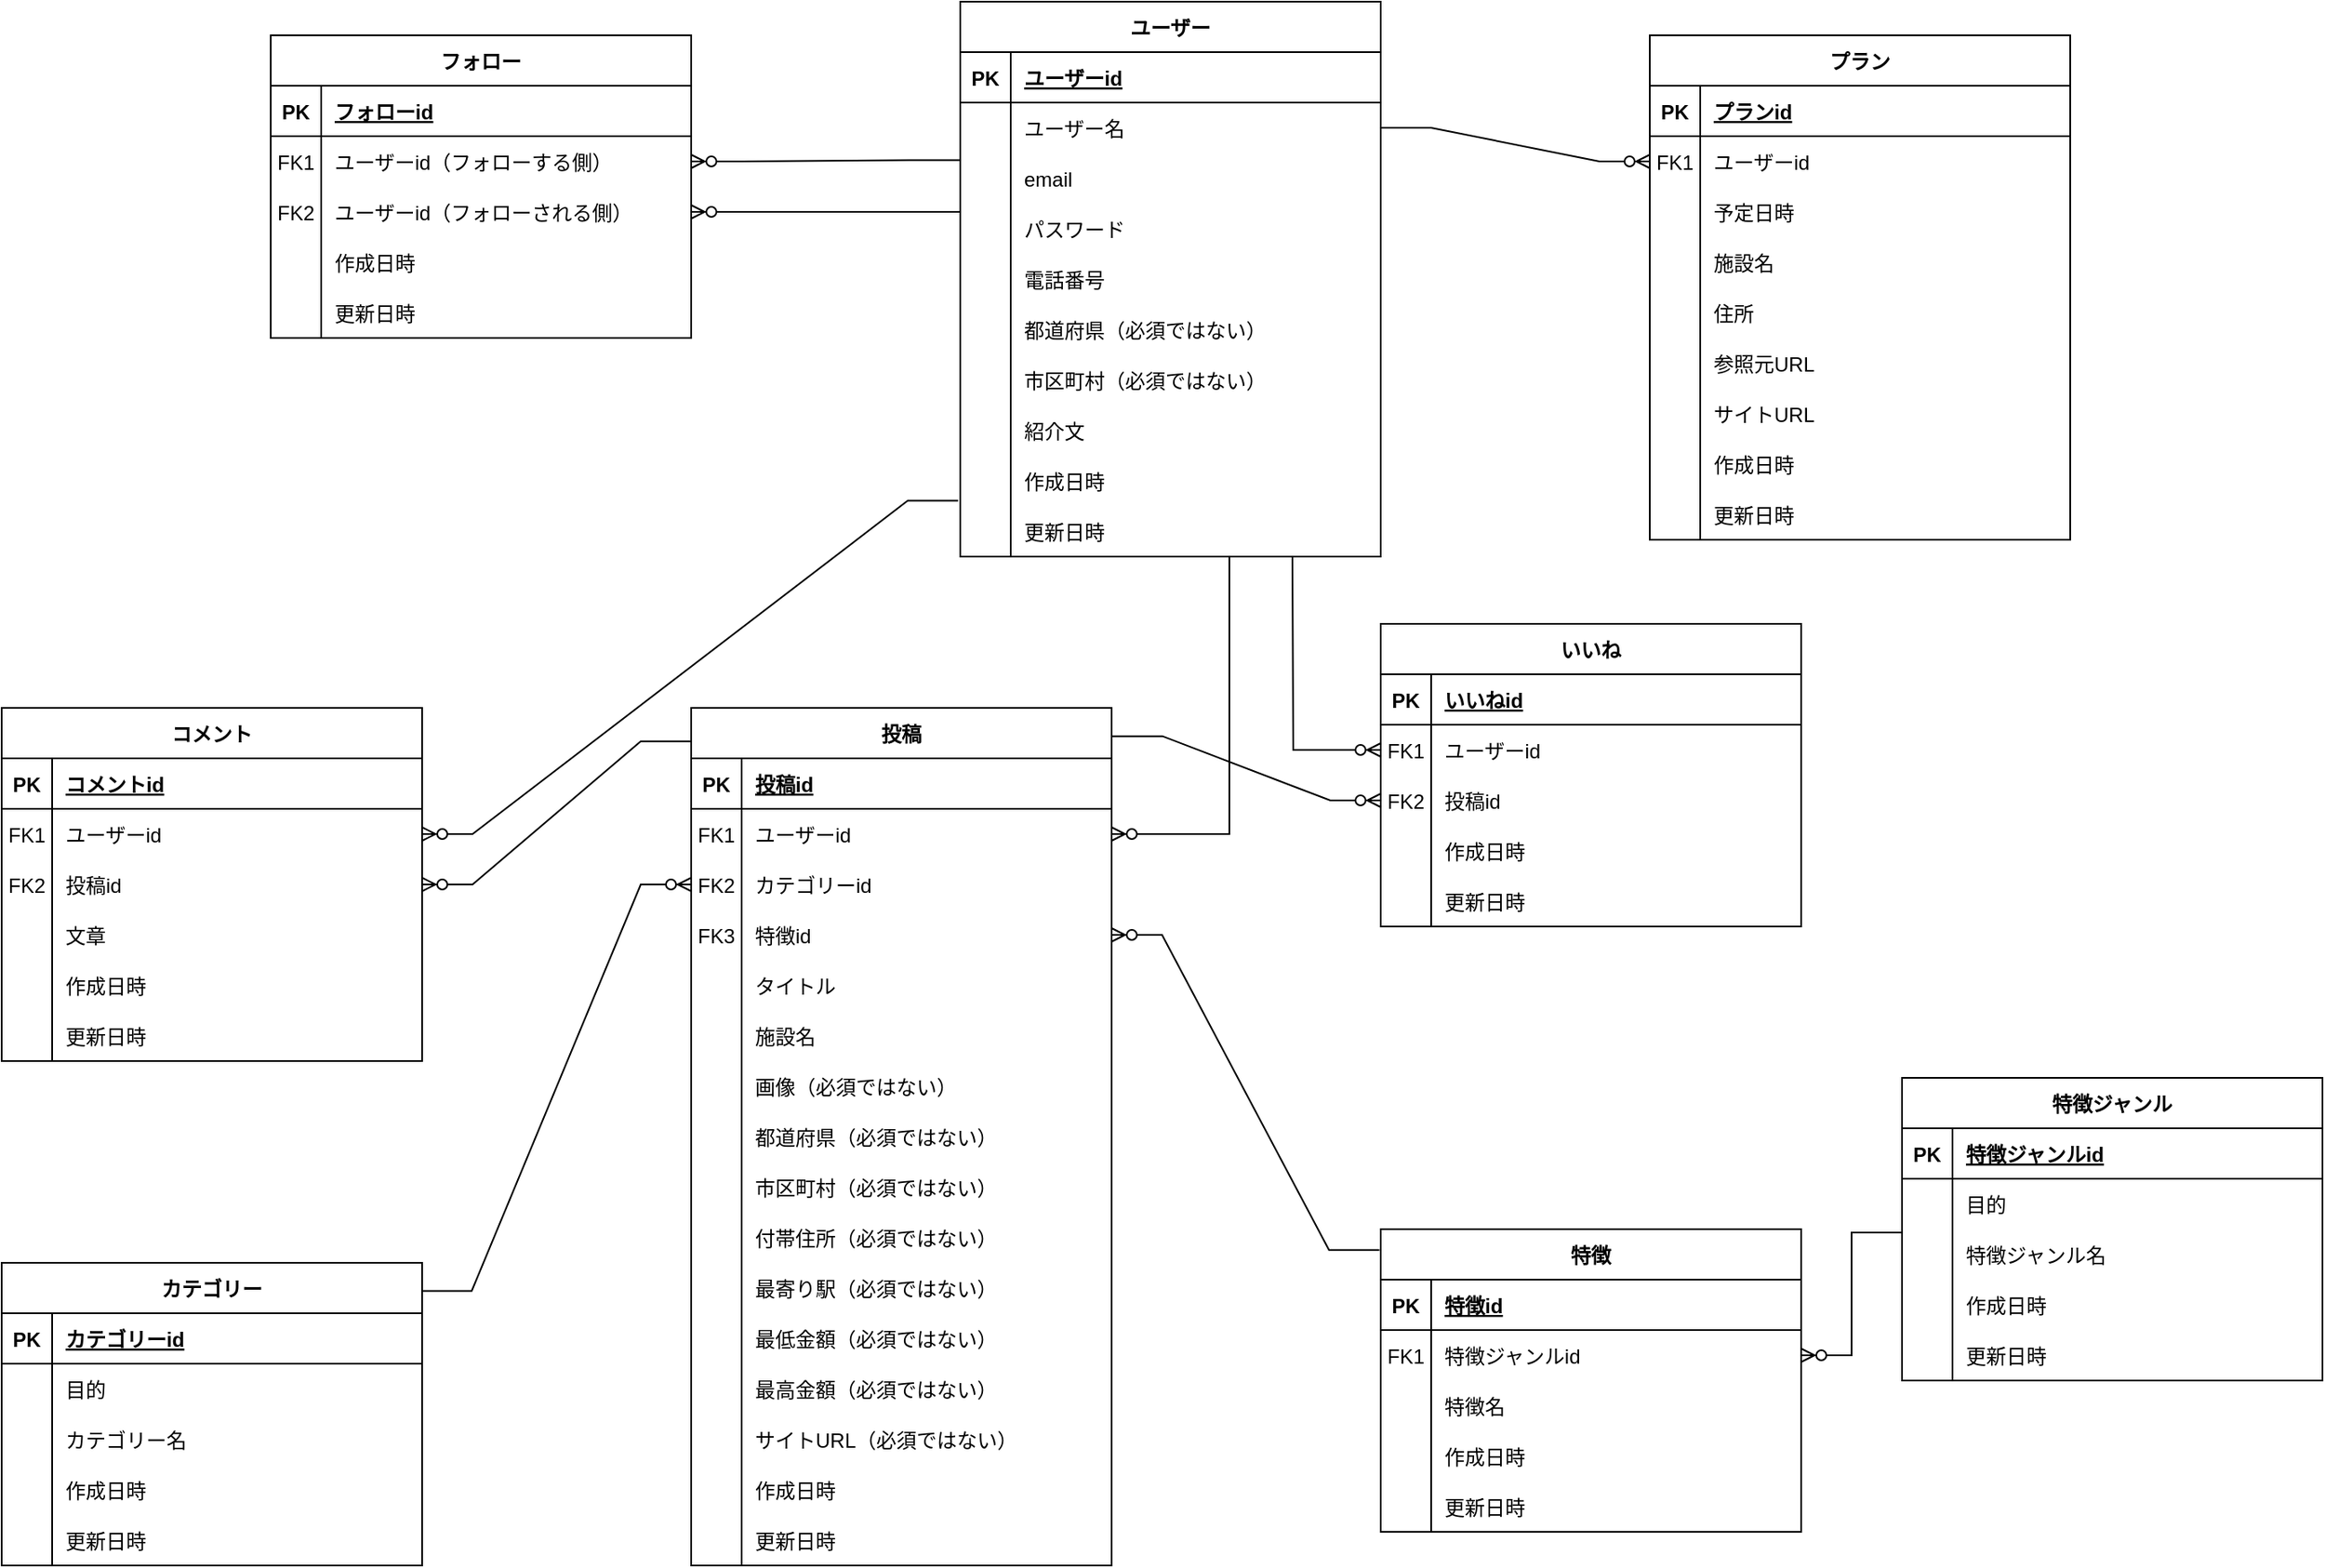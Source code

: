 <mxfile version="24.4.13" type="github">
  <diagram id="R2lEEEUBdFMjLlhIrx00" name="ER図">
    <mxGraphModel dx="1400" dy="696" grid="1" gridSize="10" guides="1" tooltips="1" connect="1" arrows="1" fold="1" page="1" pageScale="1" pageWidth="1654" pageHeight="1169" math="0" shadow="0" extFonts="Permanent Marker^https://fonts.googleapis.com/css?family=Permanent+Marker">
      <root>
        <mxCell id="0" />
        <mxCell id="1" parent="0" />
        <mxCell id="C-vyLk0tnHw3VtMMgP7b-2" value="投稿" style="shape=table;startSize=30;container=1;collapsible=1;childLayout=tableLayout;fixedRows=1;rowLines=0;fontStyle=1;align=center;resizeLast=1;" parent="1" vertex="1">
          <mxGeometry x="547" y="530" width="250" height="510" as="geometry" />
        </mxCell>
        <mxCell id="C-vyLk0tnHw3VtMMgP7b-3" value="" style="shape=partialRectangle;collapsible=0;dropTarget=0;pointerEvents=0;fillColor=none;points=[[0,0.5],[1,0.5]];portConstraint=eastwest;top=0;left=0;right=0;bottom=1;" parent="C-vyLk0tnHw3VtMMgP7b-2" vertex="1">
          <mxGeometry y="30" width="250" height="30" as="geometry" />
        </mxCell>
        <mxCell id="C-vyLk0tnHw3VtMMgP7b-4" value="PK" style="shape=partialRectangle;overflow=hidden;connectable=0;fillColor=none;top=0;left=0;bottom=0;right=0;fontStyle=1;" parent="C-vyLk0tnHw3VtMMgP7b-3" vertex="1">
          <mxGeometry width="30" height="30" as="geometry">
            <mxRectangle width="30" height="30" as="alternateBounds" />
          </mxGeometry>
        </mxCell>
        <mxCell id="C-vyLk0tnHw3VtMMgP7b-5" value="投稿id" style="shape=partialRectangle;overflow=hidden;connectable=0;fillColor=none;top=0;left=0;bottom=0;right=0;align=left;spacingLeft=6;fontStyle=5;" parent="C-vyLk0tnHw3VtMMgP7b-3" vertex="1">
          <mxGeometry x="30" width="220" height="30" as="geometry">
            <mxRectangle width="220" height="30" as="alternateBounds" />
          </mxGeometry>
        </mxCell>
        <mxCell id="vc0TEWrDsb9jHcj9dGxI-154" style="shape=partialRectangle;collapsible=0;dropTarget=0;pointerEvents=0;fillColor=none;points=[[0,0.5],[1,0.5]];portConstraint=eastwest;top=0;left=0;right=0;bottom=0;" parent="C-vyLk0tnHw3VtMMgP7b-2" vertex="1">
          <mxGeometry y="60" width="250" height="30" as="geometry" />
        </mxCell>
        <mxCell id="vc0TEWrDsb9jHcj9dGxI-155" value="FK1" style="shape=partialRectangle;overflow=hidden;connectable=0;fillColor=none;top=0;left=0;bottom=0;right=0;" parent="vc0TEWrDsb9jHcj9dGxI-154" vertex="1">
          <mxGeometry width="30" height="30" as="geometry">
            <mxRectangle width="30" height="30" as="alternateBounds" />
          </mxGeometry>
        </mxCell>
        <mxCell id="vc0TEWrDsb9jHcj9dGxI-156" value="ユーザーid" style="shape=partialRectangle;overflow=hidden;connectable=0;fillColor=none;top=0;left=0;bottom=0;right=0;align=left;spacingLeft=6;" parent="vc0TEWrDsb9jHcj9dGxI-154" vertex="1">
          <mxGeometry x="30" width="220" height="30" as="geometry">
            <mxRectangle width="220" height="30" as="alternateBounds" />
          </mxGeometry>
        </mxCell>
        <mxCell id="C-vyLk0tnHw3VtMMgP7b-6" value="" style="shape=partialRectangle;collapsible=0;dropTarget=0;pointerEvents=0;fillColor=none;points=[[0,0.5],[1,0.5]];portConstraint=eastwest;top=0;left=0;right=0;bottom=0;" parent="C-vyLk0tnHw3VtMMgP7b-2" vertex="1">
          <mxGeometry y="90" width="250" height="30" as="geometry" />
        </mxCell>
        <mxCell id="C-vyLk0tnHw3VtMMgP7b-7" value="FK2" style="shape=partialRectangle;overflow=hidden;connectable=0;fillColor=none;top=0;left=0;bottom=0;right=0;" parent="C-vyLk0tnHw3VtMMgP7b-6" vertex="1">
          <mxGeometry width="30" height="30" as="geometry">
            <mxRectangle width="30" height="30" as="alternateBounds" />
          </mxGeometry>
        </mxCell>
        <mxCell id="C-vyLk0tnHw3VtMMgP7b-8" value="カテゴリーid" style="shape=partialRectangle;overflow=hidden;connectable=0;fillColor=none;top=0;left=0;bottom=0;right=0;align=left;spacingLeft=6;" parent="C-vyLk0tnHw3VtMMgP7b-6" vertex="1">
          <mxGeometry x="30" width="220" height="30" as="geometry">
            <mxRectangle width="220" height="30" as="alternateBounds" />
          </mxGeometry>
        </mxCell>
        <mxCell id="C-vyLk0tnHw3VtMMgP7b-9" value="" style="shape=partialRectangle;collapsible=0;dropTarget=0;pointerEvents=0;fillColor=none;points=[[0,0.5],[1,0.5]];portConstraint=eastwest;top=0;left=0;right=0;bottom=0;" parent="C-vyLk0tnHw3VtMMgP7b-2" vertex="1">
          <mxGeometry y="120" width="250" height="30" as="geometry" />
        </mxCell>
        <mxCell id="C-vyLk0tnHw3VtMMgP7b-10" value="FK3" style="shape=partialRectangle;overflow=hidden;connectable=0;fillColor=none;top=0;left=0;bottom=0;right=0;" parent="C-vyLk0tnHw3VtMMgP7b-9" vertex="1">
          <mxGeometry width="30" height="30" as="geometry">
            <mxRectangle width="30" height="30" as="alternateBounds" />
          </mxGeometry>
        </mxCell>
        <mxCell id="C-vyLk0tnHw3VtMMgP7b-11" value="特徴id" style="shape=partialRectangle;overflow=hidden;connectable=0;fillColor=none;top=0;left=0;bottom=0;right=0;align=left;spacingLeft=6;" parent="C-vyLk0tnHw3VtMMgP7b-9" vertex="1">
          <mxGeometry x="30" width="220" height="30" as="geometry">
            <mxRectangle width="220" height="30" as="alternateBounds" />
          </mxGeometry>
        </mxCell>
        <mxCell id="vc0TEWrDsb9jHcj9dGxI-1" style="shape=partialRectangle;collapsible=0;dropTarget=0;pointerEvents=0;fillColor=none;points=[[0,0.5],[1,0.5]];portConstraint=eastwest;top=0;left=0;right=0;bottom=0;" parent="C-vyLk0tnHw3VtMMgP7b-2" vertex="1">
          <mxGeometry y="150" width="250" height="30" as="geometry" />
        </mxCell>
        <mxCell id="vc0TEWrDsb9jHcj9dGxI-2" style="shape=partialRectangle;overflow=hidden;connectable=0;fillColor=none;top=0;left=0;bottom=0;right=0;" parent="vc0TEWrDsb9jHcj9dGxI-1" vertex="1">
          <mxGeometry width="30" height="30" as="geometry">
            <mxRectangle width="30" height="30" as="alternateBounds" />
          </mxGeometry>
        </mxCell>
        <mxCell id="vc0TEWrDsb9jHcj9dGxI-3" value="タイトル" style="shape=partialRectangle;overflow=hidden;connectable=0;fillColor=none;top=0;left=0;bottom=0;right=0;align=left;spacingLeft=6;" parent="vc0TEWrDsb9jHcj9dGxI-1" vertex="1">
          <mxGeometry x="30" width="220" height="30" as="geometry">
            <mxRectangle width="220" height="30" as="alternateBounds" />
          </mxGeometry>
        </mxCell>
        <mxCell id="vc0TEWrDsb9jHcj9dGxI-166" style="shape=partialRectangle;collapsible=0;dropTarget=0;pointerEvents=0;fillColor=none;points=[[0,0.5],[1,0.5]];portConstraint=eastwest;top=0;left=0;right=0;bottom=0;" parent="C-vyLk0tnHw3VtMMgP7b-2" vertex="1">
          <mxGeometry y="180" width="250" height="30" as="geometry" />
        </mxCell>
        <mxCell id="vc0TEWrDsb9jHcj9dGxI-167" style="shape=partialRectangle;overflow=hidden;connectable=0;fillColor=none;top=0;left=0;bottom=0;right=0;" parent="vc0TEWrDsb9jHcj9dGxI-166" vertex="1">
          <mxGeometry width="30" height="30" as="geometry">
            <mxRectangle width="30" height="30" as="alternateBounds" />
          </mxGeometry>
        </mxCell>
        <mxCell id="vc0TEWrDsb9jHcj9dGxI-168" value="施設名" style="shape=partialRectangle;overflow=hidden;connectable=0;fillColor=none;top=0;left=0;bottom=0;right=0;align=left;spacingLeft=6;" parent="vc0TEWrDsb9jHcj9dGxI-166" vertex="1">
          <mxGeometry x="30" width="220" height="30" as="geometry">
            <mxRectangle width="220" height="30" as="alternateBounds" />
          </mxGeometry>
        </mxCell>
        <mxCell id="vc0TEWrDsb9jHcj9dGxI-163" style="shape=partialRectangle;collapsible=0;dropTarget=0;pointerEvents=0;fillColor=none;points=[[0,0.5],[1,0.5]];portConstraint=eastwest;top=0;left=0;right=0;bottom=0;" parent="C-vyLk0tnHw3VtMMgP7b-2" vertex="1">
          <mxGeometry y="210" width="250" height="30" as="geometry" />
        </mxCell>
        <mxCell id="vc0TEWrDsb9jHcj9dGxI-164" style="shape=partialRectangle;overflow=hidden;connectable=0;fillColor=none;top=0;left=0;bottom=0;right=0;" parent="vc0TEWrDsb9jHcj9dGxI-163" vertex="1">
          <mxGeometry width="30" height="30" as="geometry">
            <mxRectangle width="30" height="30" as="alternateBounds" />
          </mxGeometry>
        </mxCell>
        <mxCell id="vc0TEWrDsb9jHcj9dGxI-165" value="画像（必須ではない）" style="shape=partialRectangle;overflow=hidden;connectable=0;fillColor=none;top=0;left=0;bottom=0;right=0;align=left;spacingLeft=6;" parent="vc0TEWrDsb9jHcj9dGxI-163" vertex="1">
          <mxGeometry x="30" width="220" height="30" as="geometry">
            <mxRectangle width="220" height="30" as="alternateBounds" />
          </mxGeometry>
        </mxCell>
        <mxCell id="vc0TEWrDsb9jHcj9dGxI-160" style="shape=partialRectangle;collapsible=0;dropTarget=0;pointerEvents=0;fillColor=none;points=[[0,0.5],[1,0.5]];portConstraint=eastwest;top=0;left=0;right=0;bottom=0;" parent="C-vyLk0tnHw3VtMMgP7b-2" vertex="1">
          <mxGeometry y="240" width="250" height="30" as="geometry" />
        </mxCell>
        <mxCell id="vc0TEWrDsb9jHcj9dGxI-161" style="shape=partialRectangle;overflow=hidden;connectable=0;fillColor=none;top=0;left=0;bottom=0;right=0;" parent="vc0TEWrDsb9jHcj9dGxI-160" vertex="1">
          <mxGeometry width="30" height="30" as="geometry">
            <mxRectangle width="30" height="30" as="alternateBounds" />
          </mxGeometry>
        </mxCell>
        <mxCell id="vc0TEWrDsb9jHcj9dGxI-162" value="都道府県（必須ではない）" style="shape=partialRectangle;overflow=hidden;connectable=0;fillColor=none;top=0;left=0;bottom=0;right=0;align=left;spacingLeft=6;" parent="vc0TEWrDsb9jHcj9dGxI-160" vertex="1">
          <mxGeometry x="30" width="220" height="30" as="geometry">
            <mxRectangle width="220" height="30" as="alternateBounds" />
          </mxGeometry>
        </mxCell>
        <mxCell id="vc0TEWrDsb9jHcj9dGxI-187" style="shape=partialRectangle;collapsible=0;dropTarget=0;pointerEvents=0;fillColor=none;points=[[0,0.5],[1,0.5]];portConstraint=eastwest;top=0;left=0;right=0;bottom=0;" parent="C-vyLk0tnHw3VtMMgP7b-2" vertex="1">
          <mxGeometry y="270" width="250" height="30" as="geometry" />
        </mxCell>
        <mxCell id="vc0TEWrDsb9jHcj9dGxI-188" style="shape=partialRectangle;overflow=hidden;connectable=0;fillColor=none;top=0;left=0;bottom=0;right=0;" parent="vc0TEWrDsb9jHcj9dGxI-187" vertex="1">
          <mxGeometry width="30" height="30" as="geometry">
            <mxRectangle width="30" height="30" as="alternateBounds" />
          </mxGeometry>
        </mxCell>
        <mxCell id="vc0TEWrDsb9jHcj9dGxI-189" value="市区町村（必須ではない）" style="shape=partialRectangle;overflow=hidden;connectable=0;fillColor=none;top=0;left=0;bottom=0;right=0;align=left;spacingLeft=6;" parent="vc0TEWrDsb9jHcj9dGxI-187" vertex="1">
          <mxGeometry x="30" width="220" height="30" as="geometry">
            <mxRectangle width="220" height="30" as="alternateBounds" />
          </mxGeometry>
        </mxCell>
        <mxCell id="vc0TEWrDsb9jHcj9dGxI-184" style="shape=partialRectangle;collapsible=0;dropTarget=0;pointerEvents=0;fillColor=none;points=[[0,0.5],[1,0.5]];portConstraint=eastwest;top=0;left=0;right=0;bottom=0;" parent="C-vyLk0tnHw3VtMMgP7b-2" vertex="1">
          <mxGeometry y="300" width="250" height="30" as="geometry" />
        </mxCell>
        <mxCell id="vc0TEWrDsb9jHcj9dGxI-185" style="shape=partialRectangle;overflow=hidden;connectable=0;fillColor=none;top=0;left=0;bottom=0;right=0;" parent="vc0TEWrDsb9jHcj9dGxI-184" vertex="1">
          <mxGeometry width="30" height="30" as="geometry">
            <mxRectangle width="30" height="30" as="alternateBounds" />
          </mxGeometry>
        </mxCell>
        <mxCell id="vc0TEWrDsb9jHcj9dGxI-186" value="付帯住所（必須ではない）" style="shape=partialRectangle;overflow=hidden;connectable=0;fillColor=none;top=0;left=0;bottom=0;right=0;align=left;spacingLeft=6;" parent="vc0TEWrDsb9jHcj9dGxI-184" vertex="1">
          <mxGeometry x="30" width="220" height="30" as="geometry">
            <mxRectangle width="220" height="30" as="alternateBounds" />
          </mxGeometry>
        </mxCell>
        <mxCell id="vc0TEWrDsb9jHcj9dGxI-190" style="shape=partialRectangle;collapsible=0;dropTarget=0;pointerEvents=0;fillColor=none;points=[[0,0.5],[1,0.5]];portConstraint=eastwest;top=0;left=0;right=0;bottom=0;" parent="C-vyLk0tnHw3VtMMgP7b-2" vertex="1">
          <mxGeometry y="330" width="250" height="30" as="geometry" />
        </mxCell>
        <mxCell id="vc0TEWrDsb9jHcj9dGxI-191" style="shape=partialRectangle;overflow=hidden;connectable=0;fillColor=none;top=0;left=0;bottom=0;right=0;" parent="vc0TEWrDsb9jHcj9dGxI-190" vertex="1">
          <mxGeometry width="30" height="30" as="geometry">
            <mxRectangle width="30" height="30" as="alternateBounds" />
          </mxGeometry>
        </mxCell>
        <mxCell id="vc0TEWrDsb9jHcj9dGxI-192" value="最寄り駅（必須ではない）" style="shape=partialRectangle;overflow=hidden;connectable=0;fillColor=none;top=0;left=0;bottom=0;right=0;align=left;spacingLeft=6;" parent="vc0TEWrDsb9jHcj9dGxI-190" vertex="1">
          <mxGeometry x="30" width="220" height="30" as="geometry">
            <mxRectangle width="220" height="30" as="alternateBounds" />
          </mxGeometry>
        </mxCell>
        <mxCell id="vc0TEWrDsb9jHcj9dGxI-193" style="shape=partialRectangle;collapsible=0;dropTarget=0;pointerEvents=0;fillColor=none;points=[[0,0.5],[1,0.5]];portConstraint=eastwest;top=0;left=0;right=0;bottom=0;" parent="C-vyLk0tnHw3VtMMgP7b-2" vertex="1">
          <mxGeometry y="360" width="250" height="30" as="geometry" />
        </mxCell>
        <mxCell id="vc0TEWrDsb9jHcj9dGxI-194" style="shape=partialRectangle;overflow=hidden;connectable=0;fillColor=none;top=0;left=0;bottom=0;right=0;" parent="vc0TEWrDsb9jHcj9dGxI-193" vertex="1">
          <mxGeometry width="30" height="30" as="geometry">
            <mxRectangle width="30" height="30" as="alternateBounds" />
          </mxGeometry>
        </mxCell>
        <mxCell id="vc0TEWrDsb9jHcj9dGxI-195" value="最低金額（必須ではない）" style="shape=partialRectangle;overflow=hidden;connectable=0;fillColor=none;top=0;left=0;bottom=0;right=0;align=left;spacingLeft=6;" parent="vc0TEWrDsb9jHcj9dGxI-193" vertex="1">
          <mxGeometry x="30" width="220" height="30" as="geometry">
            <mxRectangle width="220" height="30" as="alternateBounds" />
          </mxGeometry>
        </mxCell>
        <mxCell id="vc0TEWrDsb9jHcj9dGxI-196" style="shape=partialRectangle;collapsible=0;dropTarget=0;pointerEvents=0;fillColor=none;points=[[0,0.5],[1,0.5]];portConstraint=eastwest;top=0;left=0;right=0;bottom=0;" parent="C-vyLk0tnHw3VtMMgP7b-2" vertex="1">
          <mxGeometry y="390" width="250" height="30" as="geometry" />
        </mxCell>
        <mxCell id="vc0TEWrDsb9jHcj9dGxI-197" style="shape=partialRectangle;overflow=hidden;connectable=0;fillColor=none;top=0;left=0;bottom=0;right=0;" parent="vc0TEWrDsb9jHcj9dGxI-196" vertex="1">
          <mxGeometry width="30" height="30" as="geometry">
            <mxRectangle width="30" height="30" as="alternateBounds" />
          </mxGeometry>
        </mxCell>
        <mxCell id="vc0TEWrDsb9jHcj9dGxI-198" value="最高金額（必須ではない）" style="shape=partialRectangle;overflow=hidden;connectable=0;fillColor=none;top=0;left=0;bottom=0;right=0;align=left;spacingLeft=6;" parent="vc0TEWrDsb9jHcj9dGxI-196" vertex="1">
          <mxGeometry x="30" width="220" height="30" as="geometry">
            <mxRectangle width="220" height="30" as="alternateBounds" />
          </mxGeometry>
        </mxCell>
        <mxCell id="vc0TEWrDsb9jHcj9dGxI-181" style="shape=partialRectangle;collapsible=0;dropTarget=0;pointerEvents=0;fillColor=none;points=[[0,0.5],[1,0.5]];portConstraint=eastwest;top=0;left=0;right=0;bottom=0;" parent="C-vyLk0tnHw3VtMMgP7b-2" vertex="1">
          <mxGeometry y="420" width="250" height="30" as="geometry" />
        </mxCell>
        <mxCell id="vc0TEWrDsb9jHcj9dGxI-182" style="shape=partialRectangle;overflow=hidden;connectable=0;fillColor=none;top=0;left=0;bottom=0;right=0;" parent="vc0TEWrDsb9jHcj9dGxI-181" vertex="1">
          <mxGeometry width="30" height="30" as="geometry">
            <mxRectangle width="30" height="30" as="alternateBounds" />
          </mxGeometry>
        </mxCell>
        <mxCell id="vc0TEWrDsb9jHcj9dGxI-183" value="サイトURL（必須ではない）" style="shape=partialRectangle;overflow=hidden;connectable=0;fillColor=none;top=0;left=0;bottom=0;right=0;align=left;spacingLeft=6;" parent="vc0TEWrDsb9jHcj9dGxI-181" vertex="1">
          <mxGeometry x="30" width="220" height="30" as="geometry">
            <mxRectangle width="220" height="30" as="alternateBounds" />
          </mxGeometry>
        </mxCell>
        <mxCell id="vc0TEWrDsb9jHcj9dGxI-178" style="shape=partialRectangle;collapsible=0;dropTarget=0;pointerEvents=0;fillColor=none;points=[[0,0.5],[1,0.5]];portConstraint=eastwest;top=0;left=0;right=0;bottom=0;" parent="C-vyLk0tnHw3VtMMgP7b-2" vertex="1">
          <mxGeometry y="450" width="250" height="30" as="geometry" />
        </mxCell>
        <mxCell id="vc0TEWrDsb9jHcj9dGxI-179" style="shape=partialRectangle;overflow=hidden;connectable=0;fillColor=none;top=0;left=0;bottom=0;right=0;" parent="vc0TEWrDsb9jHcj9dGxI-178" vertex="1">
          <mxGeometry width="30" height="30" as="geometry">
            <mxRectangle width="30" height="30" as="alternateBounds" />
          </mxGeometry>
        </mxCell>
        <mxCell id="vc0TEWrDsb9jHcj9dGxI-180" value="作成日時" style="shape=partialRectangle;overflow=hidden;connectable=0;fillColor=none;top=0;left=0;bottom=0;right=0;align=left;spacingLeft=6;" parent="vc0TEWrDsb9jHcj9dGxI-178" vertex="1">
          <mxGeometry x="30" width="220" height="30" as="geometry">
            <mxRectangle width="220" height="30" as="alternateBounds" />
          </mxGeometry>
        </mxCell>
        <mxCell id="vc0TEWrDsb9jHcj9dGxI-175" style="shape=partialRectangle;collapsible=0;dropTarget=0;pointerEvents=0;fillColor=none;points=[[0,0.5],[1,0.5]];portConstraint=eastwest;top=0;left=0;right=0;bottom=0;" parent="C-vyLk0tnHw3VtMMgP7b-2" vertex="1">
          <mxGeometry y="480" width="250" height="30" as="geometry" />
        </mxCell>
        <mxCell id="vc0TEWrDsb9jHcj9dGxI-176" style="shape=partialRectangle;overflow=hidden;connectable=0;fillColor=none;top=0;left=0;bottom=0;right=0;" parent="vc0TEWrDsb9jHcj9dGxI-175" vertex="1">
          <mxGeometry width="30" height="30" as="geometry">
            <mxRectangle width="30" height="30" as="alternateBounds" />
          </mxGeometry>
        </mxCell>
        <mxCell id="vc0TEWrDsb9jHcj9dGxI-177" value="更新日時" style="shape=partialRectangle;overflow=hidden;connectable=0;fillColor=none;top=0;left=0;bottom=0;right=0;align=left;spacingLeft=6;" parent="vc0TEWrDsb9jHcj9dGxI-175" vertex="1">
          <mxGeometry x="30" width="220" height="30" as="geometry">
            <mxRectangle width="220" height="30" as="alternateBounds" />
          </mxGeometry>
        </mxCell>
        <mxCell id="C-vyLk0tnHw3VtMMgP7b-13" value="コメント" style="shape=table;startSize=30;container=1;collapsible=1;childLayout=tableLayout;fixedRows=1;rowLines=0;fontStyle=1;align=center;resizeLast=1;gradientColor=none;swimlaneFillColor=none;perimeterSpacing=0;fillStyle=auto;" parent="1" vertex="1">
          <mxGeometry x="137" y="530" width="250" height="210" as="geometry" />
        </mxCell>
        <mxCell id="C-vyLk0tnHw3VtMMgP7b-14" value="" style="shape=partialRectangle;collapsible=0;dropTarget=0;pointerEvents=0;fillColor=none;points=[[0,0.5],[1,0.5]];portConstraint=eastwest;top=0;left=0;right=0;bottom=1;" parent="C-vyLk0tnHw3VtMMgP7b-13" vertex="1">
          <mxGeometry y="30" width="250" height="30" as="geometry" />
        </mxCell>
        <mxCell id="C-vyLk0tnHw3VtMMgP7b-15" value="PK" style="shape=partialRectangle;overflow=hidden;connectable=0;fillColor=none;top=0;left=0;bottom=0;right=0;fontStyle=1;" parent="C-vyLk0tnHw3VtMMgP7b-14" vertex="1">
          <mxGeometry width="30" height="30" as="geometry">
            <mxRectangle width="30" height="30" as="alternateBounds" />
          </mxGeometry>
        </mxCell>
        <mxCell id="C-vyLk0tnHw3VtMMgP7b-16" value="コメントid" style="shape=partialRectangle;overflow=hidden;connectable=0;fillColor=none;top=0;left=0;bottom=0;right=0;align=left;spacingLeft=6;fontStyle=5;" parent="C-vyLk0tnHw3VtMMgP7b-14" vertex="1">
          <mxGeometry x="30" width="220" height="30" as="geometry">
            <mxRectangle width="220" height="30" as="alternateBounds" />
          </mxGeometry>
        </mxCell>
        <mxCell id="C-vyLk0tnHw3VtMMgP7b-17" value="" style="shape=partialRectangle;collapsible=0;dropTarget=0;pointerEvents=0;fillColor=none;points=[[0,0.5],[1,0.5]];portConstraint=eastwest;top=0;left=0;right=0;bottom=0;" parent="C-vyLk0tnHw3VtMMgP7b-13" vertex="1">
          <mxGeometry y="60" width="250" height="30" as="geometry" />
        </mxCell>
        <mxCell id="C-vyLk0tnHw3VtMMgP7b-18" value="FK1" style="shape=partialRectangle;overflow=hidden;connectable=0;fillColor=none;top=0;left=0;bottom=0;right=0;" parent="C-vyLk0tnHw3VtMMgP7b-17" vertex="1">
          <mxGeometry width="30" height="30" as="geometry">
            <mxRectangle width="30" height="30" as="alternateBounds" />
          </mxGeometry>
        </mxCell>
        <mxCell id="C-vyLk0tnHw3VtMMgP7b-19" value="ユーザーid" style="shape=partialRectangle;overflow=hidden;connectable=0;fillColor=none;top=0;left=0;bottom=0;right=0;align=left;spacingLeft=6;" parent="C-vyLk0tnHw3VtMMgP7b-17" vertex="1">
          <mxGeometry x="30" width="220" height="30" as="geometry">
            <mxRectangle width="220" height="30" as="alternateBounds" />
          </mxGeometry>
        </mxCell>
        <mxCell id="C-vyLk0tnHw3VtMMgP7b-20" value="" style="shape=partialRectangle;collapsible=0;dropTarget=0;pointerEvents=0;fillColor=none;points=[[0,0.5],[1,0.5]];portConstraint=eastwest;top=0;left=0;right=0;bottom=0;" parent="C-vyLk0tnHw3VtMMgP7b-13" vertex="1">
          <mxGeometry y="90" width="250" height="30" as="geometry" />
        </mxCell>
        <mxCell id="C-vyLk0tnHw3VtMMgP7b-21" value="FK2" style="shape=partialRectangle;overflow=hidden;connectable=0;fillColor=none;top=0;left=0;bottom=0;right=0;" parent="C-vyLk0tnHw3VtMMgP7b-20" vertex="1">
          <mxGeometry width="30" height="30" as="geometry">
            <mxRectangle width="30" height="30" as="alternateBounds" />
          </mxGeometry>
        </mxCell>
        <mxCell id="C-vyLk0tnHw3VtMMgP7b-22" value="投稿id" style="shape=partialRectangle;overflow=hidden;connectable=0;fillColor=none;top=0;left=0;bottom=0;right=0;align=left;spacingLeft=6;" parent="C-vyLk0tnHw3VtMMgP7b-20" vertex="1">
          <mxGeometry x="30" width="220" height="30" as="geometry">
            <mxRectangle width="220" height="30" as="alternateBounds" />
          </mxGeometry>
        </mxCell>
        <mxCell id="vc0TEWrDsb9jHcj9dGxI-47" style="shape=partialRectangle;collapsible=0;dropTarget=0;pointerEvents=0;fillColor=none;points=[[0,0.5],[1,0.5]];portConstraint=eastwest;top=0;left=0;right=0;bottom=0;" parent="C-vyLk0tnHw3VtMMgP7b-13" vertex="1">
          <mxGeometry y="120" width="250" height="30" as="geometry" />
        </mxCell>
        <mxCell id="vc0TEWrDsb9jHcj9dGxI-48" style="shape=partialRectangle;overflow=hidden;connectable=0;fillColor=none;top=0;left=0;bottom=0;right=0;" parent="vc0TEWrDsb9jHcj9dGxI-47" vertex="1">
          <mxGeometry width="30" height="30" as="geometry">
            <mxRectangle width="30" height="30" as="alternateBounds" />
          </mxGeometry>
        </mxCell>
        <mxCell id="vc0TEWrDsb9jHcj9dGxI-49" value="文章" style="shape=partialRectangle;overflow=hidden;connectable=0;fillColor=none;top=0;left=0;bottom=0;right=0;align=left;spacingLeft=6;" parent="vc0TEWrDsb9jHcj9dGxI-47" vertex="1">
          <mxGeometry x="30" width="220" height="30" as="geometry">
            <mxRectangle width="220" height="30" as="alternateBounds" />
          </mxGeometry>
        </mxCell>
        <mxCell id="vc0TEWrDsb9jHcj9dGxI-133" style="shape=partialRectangle;collapsible=0;dropTarget=0;pointerEvents=0;fillColor=none;points=[[0,0.5],[1,0.5]];portConstraint=eastwest;top=0;left=0;right=0;bottom=0;" parent="C-vyLk0tnHw3VtMMgP7b-13" vertex="1">
          <mxGeometry y="150" width="250" height="30" as="geometry" />
        </mxCell>
        <mxCell id="vc0TEWrDsb9jHcj9dGxI-134" style="shape=partialRectangle;overflow=hidden;connectable=0;fillColor=none;top=0;left=0;bottom=0;right=0;" parent="vc0TEWrDsb9jHcj9dGxI-133" vertex="1">
          <mxGeometry width="30" height="30" as="geometry">
            <mxRectangle width="30" height="30" as="alternateBounds" />
          </mxGeometry>
        </mxCell>
        <mxCell id="vc0TEWrDsb9jHcj9dGxI-135" value="作成日時" style="shape=partialRectangle;overflow=hidden;connectable=0;fillColor=none;top=0;left=0;bottom=0;right=0;align=left;spacingLeft=6;" parent="vc0TEWrDsb9jHcj9dGxI-133" vertex="1">
          <mxGeometry x="30" width="220" height="30" as="geometry">
            <mxRectangle width="220" height="30" as="alternateBounds" />
          </mxGeometry>
        </mxCell>
        <mxCell id="vc0TEWrDsb9jHcj9dGxI-130" style="shape=partialRectangle;collapsible=0;dropTarget=0;pointerEvents=0;fillColor=none;points=[[0,0.5],[1,0.5]];portConstraint=eastwest;top=0;left=0;right=0;bottom=0;" parent="C-vyLk0tnHw3VtMMgP7b-13" vertex="1">
          <mxGeometry y="180" width="250" height="30" as="geometry" />
        </mxCell>
        <mxCell id="vc0TEWrDsb9jHcj9dGxI-131" style="shape=partialRectangle;overflow=hidden;connectable=0;fillColor=none;top=0;left=0;bottom=0;right=0;" parent="vc0TEWrDsb9jHcj9dGxI-130" vertex="1">
          <mxGeometry width="30" height="30" as="geometry">
            <mxRectangle width="30" height="30" as="alternateBounds" />
          </mxGeometry>
        </mxCell>
        <mxCell id="vc0TEWrDsb9jHcj9dGxI-132" value="更新日時" style="shape=partialRectangle;overflow=hidden;connectable=0;fillColor=none;top=0;left=0;bottom=0;right=0;align=left;spacingLeft=6;" parent="vc0TEWrDsb9jHcj9dGxI-130" vertex="1">
          <mxGeometry x="30" width="220" height="30" as="geometry">
            <mxRectangle width="220" height="30" as="alternateBounds" />
          </mxGeometry>
        </mxCell>
        <mxCell id="C-vyLk0tnHw3VtMMgP7b-23" value="ユーザー" style="shape=table;startSize=30;container=1;collapsible=1;childLayout=tableLayout;fixedRows=1;rowLines=0;fontStyle=1;align=center;resizeLast=1;" parent="1" vertex="1">
          <mxGeometry x="707" y="110" width="250" height="330" as="geometry" />
        </mxCell>
        <mxCell id="C-vyLk0tnHw3VtMMgP7b-24" value="" style="shape=partialRectangle;collapsible=0;dropTarget=0;pointerEvents=0;fillColor=none;points=[[0,0.5],[1,0.5]];portConstraint=eastwest;top=0;left=0;right=0;bottom=1;" parent="C-vyLk0tnHw3VtMMgP7b-23" vertex="1">
          <mxGeometry y="30" width="250" height="30" as="geometry" />
        </mxCell>
        <mxCell id="C-vyLk0tnHw3VtMMgP7b-25" value="PK" style="shape=partialRectangle;overflow=hidden;connectable=0;fillColor=none;top=0;left=0;bottom=0;right=0;fontStyle=1;" parent="C-vyLk0tnHw3VtMMgP7b-24" vertex="1">
          <mxGeometry width="30" height="30" as="geometry">
            <mxRectangle width="30" height="30" as="alternateBounds" />
          </mxGeometry>
        </mxCell>
        <mxCell id="C-vyLk0tnHw3VtMMgP7b-26" value="ユーザーid" style="shape=partialRectangle;overflow=hidden;connectable=0;fillColor=none;top=0;left=0;bottom=0;right=0;align=left;spacingLeft=6;fontStyle=5;" parent="C-vyLk0tnHw3VtMMgP7b-24" vertex="1">
          <mxGeometry x="30" width="220" height="30" as="geometry">
            <mxRectangle width="220" height="30" as="alternateBounds" />
          </mxGeometry>
        </mxCell>
        <mxCell id="C-vyLk0tnHw3VtMMgP7b-27" value="" style="shape=partialRectangle;collapsible=0;dropTarget=0;pointerEvents=0;fillColor=none;points=[[0,0.5],[1,0.5]];portConstraint=eastwest;top=0;left=0;right=0;bottom=0;" parent="C-vyLk0tnHw3VtMMgP7b-23" vertex="1">
          <mxGeometry y="60" width="250" height="30" as="geometry" />
        </mxCell>
        <mxCell id="C-vyLk0tnHw3VtMMgP7b-28" value="" style="shape=partialRectangle;overflow=hidden;connectable=0;fillColor=none;top=0;left=0;bottom=0;right=0;" parent="C-vyLk0tnHw3VtMMgP7b-27" vertex="1">
          <mxGeometry width="30" height="30" as="geometry">
            <mxRectangle width="30" height="30" as="alternateBounds" />
          </mxGeometry>
        </mxCell>
        <mxCell id="C-vyLk0tnHw3VtMMgP7b-29" value="ユーザー名" style="shape=partialRectangle;overflow=hidden;connectable=0;fillColor=none;top=0;left=0;bottom=0;right=0;align=left;spacingLeft=6;" parent="C-vyLk0tnHw3VtMMgP7b-27" vertex="1">
          <mxGeometry x="30" width="220" height="30" as="geometry">
            <mxRectangle width="220" height="30" as="alternateBounds" />
          </mxGeometry>
        </mxCell>
        <mxCell id="vc0TEWrDsb9jHcj9dGxI-94" style="shape=partialRectangle;collapsible=0;dropTarget=0;pointerEvents=0;fillColor=none;points=[[0,0.5],[1,0.5]];portConstraint=eastwest;top=0;left=0;right=0;bottom=0;" parent="C-vyLk0tnHw3VtMMgP7b-23" vertex="1">
          <mxGeometry y="90" width="250" height="30" as="geometry" />
        </mxCell>
        <mxCell id="vc0TEWrDsb9jHcj9dGxI-95" style="shape=partialRectangle;overflow=hidden;connectable=0;fillColor=none;top=0;left=0;bottom=0;right=0;" parent="vc0TEWrDsb9jHcj9dGxI-94" vertex="1">
          <mxGeometry width="30" height="30" as="geometry">
            <mxRectangle width="30" height="30" as="alternateBounds" />
          </mxGeometry>
        </mxCell>
        <mxCell id="vc0TEWrDsb9jHcj9dGxI-96" value="email" style="shape=partialRectangle;overflow=hidden;connectable=0;fillColor=none;top=0;left=0;bottom=0;right=0;align=left;spacingLeft=6;" parent="vc0TEWrDsb9jHcj9dGxI-94" vertex="1">
          <mxGeometry x="30" width="220" height="30" as="geometry">
            <mxRectangle width="220" height="30" as="alternateBounds" />
          </mxGeometry>
        </mxCell>
        <mxCell id="vc0TEWrDsb9jHcj9dGxI-91" style="shape=partialRectangle;collapsible=0;dropTarget=0;pointerEvents=0;fillColor=none;points=[[0,0.5],[1,0.5]];portConstraint=eastwest;top=0;left=0;right=0;bottom=0;" parent="C-vyLk0tnHw3VtMMgP7b-23" vertex="1">
          <mxGeometry y="120" width="250" height="30" as="geometry" />
        </mxCell>
        <mxCell id="vc0TEWrDsb9jHcj9dGxI-92" style="shape=partialRectangle;overflow=hidden;connectable=0;fillColor=none;top=0;left=0;bottom=0;right=0;" parent="vc0TEWrDsb9jHcj9dGxI-91" vertex="1">
          <mxGeometry width="30" height="30" as="geometry">
            <mxRectangle width="30" height="30" as="alternateBounds" />
          </mxGeometry>
        </mxCell>
        <mxCell id="vc0TEWrDsb9jHcj9dGxI-93" value="パスワード" style="shape=partialRectangle;overflow=hidden;connectable=0;fillColor=none;top=0;left=0;bottom=0;right=0;align=left;spacingLeft=6;" parent="vc0TEWrDsb9jHcj9dGxI-91" vertex="1">
          <mxGeometry x="30" width="220" height="30" as="geometry">
            <mxRectangle width="220" height="30" as="alternateBounds" />
          </mxGeometry>
        </mxCell>
        <mxCell id="vc0TEWrDsb9jHcj9dGxI-109" style="shape=partialRectangle;collapsible=0;dropTarget=0;pointerEvents=0;fillColor=none;points=[[0,0.5],[1,0.5]];portConstraint=eastwest;top=0;left=0;right=0;bottom=0;" parent="C-vyLk0tnHw3VtMMgP7b-23" vertex="1">
          <mxGeometry y="150" width="250" height="30" as="geometry" />
        </mxCell>
        <mxCell id="vc0TEWrDsb9jHcj9dGxI-110" style="shape=partialRectangle;overflow=hidden;connectable=0;fillColor=none;top=0;left=0;bottom=0;right=0;" parent="vc0TEWrDsb9jHcj9dGxI-109" vertex="1">
          <mxGeometry width="30" height="30" as="geometry">
            <mxRectangle width="30" height="30" as="alternateBounds" />
          </mxGeometry>
        </mxCell>
        <mxCell id="vc0TEWrDsb9jHcj9dGxI-111" value="電話番号" style="shape=partialRectangle;overflow=hidden;connectable=0;fillColor=none;top=0;left=0;bottom=0;right=0;align=left;spacingLeft=6;" parent="vc0TEWrDsb9jHcj9dGxI-109" vertex="1">
          <mxGeometry x="30" width="220" height="30" as="geometry">
            <mxRectangle width="220" height="30" as="alternateBounds" />
          </mxGeometry>
        </mxCell>
        <mxCell id="vc0TEWrDsb9jHcj9dGxI-106" style="shape=partialRectangle;collapsible=0;dropTarget=0;pointerEvents=0;fillColor=none;points=[[0,0.5],[1,0.5]];portConstraint=eastwest;top=0;left=0;right=0;bottom=0;" parent="C-vyLk0tnHw3VtMMgP7b-23" vertex="1">
          <mxGeometry y="180" width="250" height="30" as="geometry" />
        </mxCell>
        <mxCell id="vc0TEWrDsb9jHcj9dGxI-107" style="shape=partialRectangle;overflow=hidden;connectable=0;fillColor=none;top=0;left=0;bottom=0;right=0;" parent="vc0TEWrDsb9jHcj9dGxI-106" vertex="1">
          <mxGeometry width="30" height="30" as="geometry">
            <mxRectangle width="30" height="30" as="alternateBounds" />
          </mxGeometry>
        </mxCell>
        <mxCell id="vc0TEWrDsb9jHcj9dGxI-108" value="都道府県（必須ではない）" style="shape=partialRectangle;overflow=hidden;connectable=0;fillColor=none;top=0;left=0;bottom=0;right=0;align=left;spacingLeft=6;" parent="vc0TEWrDsb9jHcj9dGxI-106" vertex="1">
          <mxGeometry x="30" width="220" height="30" as="geometry">
            <mxRectangle width="220" height="30" as="alternateBounds" />
          </mxGeometry>
        </mxCell>
        <mxCell id="vc0TEWrDsb9jHcj9dGxI-103" style="shape=partialRectangle;collapsible=0;dropTarget=0;pointerEvents=0;fillColor=none;points=[[0,0.5],[1,0.5]];portConstraint=eastwest;top=0;left=0;right=0;bottom=0;" parent="C-vyLk0tnHw3VtMMgP7b-23" vertex="1">
          <mxGeometry y="210" width="250" height="30" as="geometry" />
        </mxCell>
        <mxCell id="vc0TEWrDsb9jHcj9dGxI-104" style="shape=partialRectangle;overflow=hidden;connectable=0;fillColor=none;top=0;left=0;bottom=0;right=0;" parent="vc0TEWrDsb9jHcj9dGxI-103" vertex="1">
          <mxGeometry width="30" height="30" as="geometry">
            <mxRectangle width="30" height="30" as="alternateBounds" />
          </mxGeometry>
        </mxCell>
        <mxCell id="vc0TEWrDsb9jHcj9dGxI-105" value="市区町村（必須ではない）" style="shape=partialRectangle;overflow=hidden;connectable=0;fillColor=none;top=0;left=0;bottom=0;right=0;align=left;spacingLeft=6;" parent="vc0TEWrDsb9jHcj9dGxI-103" vertex="1">
          <mxGeometry x="30" width="220" height="30" as="geometry">
            <mxRectangle width="220" height="30" as="alternateBounds" />
          </mxGeometry>
        </mxCell>
        <mxCell id="xfhn2BFlqqlC6ujYm97E-2" style="shape=partialRectangle;collapsible=0;dropTarget=0;pointerEvents=0;fillColor=none;points=[[0,0.5],[1,0.5]];portConstraint=eastwest;top=0;left=0;right=0;bottom=0;" vertex="1" parent="C-vyLk0tnHw3VtMMgP7b-23">
          <mxGeometry y="240" width="250" height="30" as="geometry" />
        </mxCell>
        <mxCell id="xfhn2BFlqqlC6ujYm97E-3" style="shape=partialRectangle;overflow=hidden;connectable=0;fillColor=none;top=0;left=0;bottom=0;right=0;" vertex="1" parent="xfhn2BFlqqlC6ujYm97E-2">
          <mxGeometry width="30" height="30" as="geometry">
            <mxRectangle width="30" height="30" as="alternateBounds" />
          </mxGeometry>
        </mxCell>
        <mxCell id="xfhn2BFlqqlC6ujYm97E-4" value="紹介文" style="shape=partialRectangle;overflow=hidden;connectable=0;fillColor=none;top=0;left=0;bottom=0;right=0;align=left;spacingLeft=6;" vertex="1" parent="xfhn2BFlqqlC6ujYm97E-2">
          <mxGeometry x="30" width="220" height="30" as="geometry">
            <mxRectangle width="220" height="30" as="alternateBounds" />
          </mxGeometry>
        </mxCell>
        <mxCell id="vc0TEWrDsb9jHcj9dGxI-100" style="shape=partialRectangle;collapsible=0;dropTarget=0;pointerEvents=0;fillColor=none;points=[[0,0.5],[1,0.5]];portConstraint=eastwest;top=0;left=0;right=0;bottom=0;" parent="C-vyLk0tnHw3VtMMgP7b-23" vertex="1">
          <mxGeometry y="270" width="250" height="30" as="geometry" />
        </mxCell>
        <mxCell id="vc0TEWrDsb9jHcj9dGxI-101" style="shape=partialRectangle;overflow=hidden;connectable=0;fillColor=none;top=0;left=0;bottom=0;right=0;" parent="vc0TEWrDsb9jHcj9dGxI-100" vertex="1">
          <mxGeometry width="30" height="30" as="geometry">
            <mxRectangle width="30" height="30" as="alternateBounds" />
          </mxGeometry>
        </mxCell>
        <mxCell id="vc0TEWrDsb9jHcj9dGxI-102" value="作成日時" style="shape=partialRectangle;overflow=hidden;connectable=0;fillColor=none;top=0;left=0;bottom=0;right=0;align=left;spacingLeft=6;" parent="vc0TEWrDsb9jHcj9dGxI-100" vertex="1">
          <mxGeometry x="30" width="220" height="30" as="geometry">
            <mxRectangle width="220" height="30" as="alternateBounds" />
          </mxGeometry>
        </mxCell>
        <mxCell id="vc0TEWrDsb9jHcj9dGxI-97" style="shape=partialRectangle;collapsible=0;dropTarget=0;pointerEvents=0;fillColor=none;points=[[0,0.5],[1,0.5]];portConstraint=eastwest;top=0;left=0;right=0;bottom=0;" parent="C-vyLk0tnHw3VtMMgP7b-23" vertex="1">
          <mxGeometry y="300" width="250" height="30" as="geometry" />
        </mxCell>
        <mxCell id="vc0TEWrDsb9jHcj9dGxI-98" style="shape=partialRectangle;overflow=hidden;connectable=0;fillColor=none;top=0;left=0;bottom=0;right=0;" parent="vc0TEWrDsb9jHcj9dGxI-97" vertex="1">
          <mxGeometry width="30" height="30" as="geometry">
            <mxRectangle width="30" height="30" as="alternateBounds" />
          </mxGeometry>
        </mxCell>
        <mxCell id="vc0TEWrDsb9jHcj9dGxI-99" value="更新日時" style="shape=partialRectangle;overflow=hidden;connectable=0;fillColor=none;top=0;left=0;bottom=0;right=0;align=left;spacingLeft=6;" parent="vc0TEWrDsb9jHcj9dGxI-97" vertex="1">
          <mxGeometry x="30" width="220" height="30" as="geometry">
            <mxRectangle width="220" height="30" as="alternateBounds" />
          </mxGeometry>
        </mxCell>
        <mxCell id="vc0TEWrDsb9jHcj9dGxI-7" value="特徴" style="shape=table;startSize=30;container=1;collapsible=1;childLayout=tableLayout;fixedRows=1;rowLines=0;fontStyle=1;align=center;resizeLast=1;" parent="1" vertex="1">
          <mxGeometry x="957" y="840" width="250" height="180" as="geometry" />
        </mxCell>
        <mxCell id="vc0TEWrDsb9jHcj9dGxI-8" value="" style="shape=partialRectangle;collapsible=0;dropTarget=0;pointerEvents=0;fillColor=none;points=[[0,0.5],[1,0.5]];portConstraint=eastwest;top=0;left=0;right=0;bottom=1;" parent="vc0TEWrDsb9jHcj9dGxI-7" vertex="1">
          <mxGeometry y="30" width="250" height="30" as="geometry" />
        </mxCell>
        <mxCell id="vc0TEWrDsb9jHcj9dGxI-9" value="PK" style="shape=partialRectangle;overflow=hidden;connectable=0;fillColor=none;top=0;left=0;bottom=0;right=0;fontStyle=1;" parent="vc0TEWrDsb9jHcj9dGxI-8" vertex="1">
          <mxGeometry width="30" height="30" as="geometry">
            <mxRectangle width="30" height="30" as="alternateBounds" />
          </mxGeometry>
        </mxCell>
        <mxCell id="vc0TEWrDsb9jHcj9dGxI-10" value="特徴id" style="shape=partialRectangle;overflow=hidden;connectable=0;fillColor=none;top=0;left=0;bottom=0;right=0;align=left;spacingLeft=6;fontStyle=5;" parent="vc0TEWrDsb9jHcj9dGxI-8" vertex="1">
          <mxGeometry x="30" width="220" height="30" as="geometry">
            <mxRectangle width="220" height="30" as="alternateBounds" />
          </mxGeometry>
        </mxCell>
        <mxCell id="vc0TEWrDsb9jHcj9dGxI-11" value="" style="shape=partialRectangle;collapsible=0;dropTarget=0;pointerEvents=0;fillColor=none;points=[[0,0.5],[1,0.5]];portConstraint=eastwest;top=0;left=0;right=0;bottom=0;" parent="vc0TEWrDsb9jHcj9dGxI-7" vertex="1">
          <mxGeometry y="60" width="250" height="30" as="geometry" />
        </mxCell>
        <mxCell id="vc0TEWrDsb9jHcj9dGxI-12" value="FK1" style="shape=partialRectangle;overflow=hidden;connectable=0;fillColor=none;top=0;left=0;bottom=0;right=0;" parent="vc0TEWrDsb9jHcj9dGxI-11" vertex="1">
          <mxGeometry width="30" height="30" as="geometry">
            <mxRectangle width="30" height="30" as="alternateBounds" />
          </mxGeometry>
        </mxCell>
        <mxCell id="vc0TEWrDsb9jHcj9dGxI-13" value="特徴ジャンルid" style="shape=partialRectangle;overflow=hidden;connectable=0;fillColor=none;top=0;left=0;bottom=0;right=0;align=left;spacingLeft=6;" parent="vc0TEWrDsb9jHcj9dGxI-11" vertex="1">
          <mxGeometry x="30" width="220" height="30" as="geometry">
            <mxRectangle width="220" height="30" as="alternateBounds" />
          </mxGeometry>
        </mxCell>
        <mxCell id="vc0TEWrDsb9jHcj9dGxI-88" style="shape=partialRectangle;collapsible=0;dropTarget=0;pointerEvents=0;fillColor=none;points=[[0,0.5],[1,0.5]];portConstraint=eastwest;top=0;left=0;right=0;bottom=0;" parent="vc0TEWrDsb9jHcj9dGxI-7" vertex="1">
          <mxGeometry y="90" width="250" height="30" as="geometry" />
        </mxCell>
        <mxCell id="vc0TEWrDsb9jHcj9dGxI-89" style="shape=partialRectangle;overflow=hidden;connectable=0;fillColor=none;top=0;left=0;bottom=0;right=0;" parent="vc0TEWrDsb9jHcj9dGxI-88" vertex="1">
          <mxGeometry width="30" height="30" as="geometry">
            <mxRectangle width="30" height="30" as="alternateBounds" />
          </mxGeometry>
        </mxCell>
        <mxCell id="vc0TEWrDsb9jHcj9dGxI-90" value="特徴名" style="shape=partialRectangle;overflow=hidden;connectable=0;fillColor=none;top=0;left=0;bottom=0;right=0;align=left;spacingLeft=6;" parent="vc0TEWrDsb9jHcj9dGxI-88" vertex="1">
          <mxGeometry x="30" width="220" height="30" as="geometry">
            <mxRectangle width="220" height="30" as="alternateBounds" />
          </mxGeometry>
        </mxCell>
        <mxCell id="vc0TEWrDsb9jHcj9dGxI-127" style="shape=partialRectangle;collapsible=0;dropTarget=0;pointerEvents=0;fillColor=none;points=[[0,0.5],[1,0.5]];portConstraint=eastwest;top=0;left=0;right=0;bottom=0;" parent="vc0TEWrDsb9jHcj9dGxI-7" vertex="1">
          <mxGeometry y="120" width="250" height="30" as="geometry" />
        </mxCell>
        <mxCell id="vc0TEWrDsb9jHcj9dGxI-128" style="shape=partialRectangle;overflow=hidden;connectable=0;fillColor=none;top=0;left=0;bottom=0;right=0;" parent="vc0TEWrDsb9jHcj9dGxI-127" vertex="1">
          <mxGeometry width="30" height="30" as="geometry">
            <mxRectangle width="30" height="30" as="alternateBounds" />
          </mxGeometry>
        </mxCell>
        <mxCell id="vc0TEWrDsb9jHcj9dGxI-129" value="作成日時" style="shape=partialRectangle;overflow=hidden;connectable=0;fillColor=none;top=0;left=0;bottom=0;right=0;align=left;spacingLeft=6;" parent="vc0TEWrDsb9jHcj9dGxI-127" vertex="1">
          <mxGeometry x="30" width="220" height="30" as="geometry">
            <mxRectangle width="220" height="30" as="alternateBounds" />
          </mxGeometry>
        </mxCell>
        <mxCell id="vc0TEWrDsb9jHcj9dGxI-124" style="shape=partialRectangle;collapsible=0;dropTarget=0;pointerEvents=0;fillColor=none;points=[[0,0.5],[1,0.5]];portConstraint=eastwest;top=0;left=0;right=0;bottom=0;" parent="vc0TEWrDsb9jHcj9dGxI-7" vertex="1">
          <mxGeometry y="150" width="250" height="30" as="geometry" />
        </mxCell>
        <mxCell id="vc0TEWrDsb9jHcj9dGxI-125" style="shape=partialRectangle;overflow=hidden;connectable=0;fillColor=none;top=0;left=0;bottom=0;right=0;" parent="vc0TEWrDsb9jHcj9dGxI-124" vertex="1">
          <mxGeometry width="30" height="30" as="geometry">
            <mxRectangle width="30" height="30" as="alternateBounds" />
          </mxGeometry>
        </mxCell>
        <mxCell id="vc0TEWrDsb9jHcj9dGxI-126" value="更新日時" style="shape=partialRectangle;overflow=hidden;connectable=0;fillColor=none;top=0;left=0;bottom=0;right=0;align=left;spacingLeft=6;" parent="vc0TEWrDsb9jHcj9dGxI-124" vertex="1">
          <mxGeometry x="30" width="220" height="30" as="geometry">
            <mxRectangle width="220" height="30" as="alternateBounds" />
          </mxGeometry>
        </mxCell>
        <mxCell id="vc0TEWrDsb9jHcj9dGxI-17" value="特徴ジャンル" style="shape=table;startSize=30;container=1;collapsible=1;childLayout=tableLayout;fixedRows=1;rowLines=0;fontStyle=1;align=center;resizeLast=1;" parent="1" vertex="1">
          <mxGeometry x="1267" y="750" width="250" height="180" as="geometry" />
        </mxCell>
        <mxCell id="vc0TEWrDsb9jHcj9dGxI-18" value="" style="shape=partialRectangle;collapsible=0;dropTarget=0;pointerEvents=0;fillColor=none;points=[[0,0.5],[1,0.5]];portConstraint=eastwest;top=0;left=0;right=0;bottom=1;" parent="vc0TEWrDsb9jHcj9dGxI-17" vertex="1">
          <mxGeometry y="30" width="250" height="30" as="geometry" />
        </mxCell>
        <mxCell id="vc0TEWrDsb9jHcj9dGxI-19" value="PK" style="shape=partialRectangle;overflow=hidden;connectable=0;fillColor=none;top=0;left=0;bottom=0;right=0;fontStyle=1;" parent="vc0TEWrDsb9jHcj9dGxI-18" vertex="1">
          <mxGeometry width="30" height="30" as="geometry">
            <mxRectangle width="30" height="30" as="alternateBounds" />
          </mxGeometry>
        </mxCell>
        <mxCell id="vc0TEWrDsb9jHcj9dGxI-20" value="特徴ジャンルid" style="shape=partialRectangle;overflow=hidden;connectable=0;fillColor=none;top=0;left=0;bottom=0;right=0;align=left;spacingLeft=6;fontStyle=5;" parent="vc0TEWrDsb9jHcj9dGxI-18" vertex="1">
          <mxGeometry x="30" width="220" height="30" as="geometry">
            <mxRectangle width="220" height="30" as="alternateBounds" />
          </mxGeometry>
        </mxCell>
        <mxCell id="vc0TEWrDsb9jHcj9dGxI-21" value="" style="shape=partialRectangle;collapsible=0;dropTarget=0;pointerEvents=0;fillColor=none;points=[[0,0.5],[1,0.5]];portConstraint=eastwest;top=0;left=0;right=0;bottom=0;" parent="vc0TEWrDsb9jHcj9dGxI-17" vertex="1">
          <mxGeometry y="60" width="250" height="30" as="geometry" />
        </mxCell>
        <mxCell id="vc0TEWrDsb9jHcj9dGxI-22" value="" style="shape=partialRectangle;overflow=hidden;connectable=0;fillColor=none;top=0;left=0;bottom=0;right=0;" parent="vc0TEWrDsb9jHcj9dGxI-21" vertex="1">
          <mxGeometry width="30" height="30" as="geometry">
            <mxRectangle width="30" height="30" as="alternateBounds" />
          </mxGeometry>
        </mxCell>
        <mxCell id="vc0TEWrDsb9jHcj9dGxI-23" value="目的" style="shape=partialRectangle;overflow=hidden;connectable=0;fillColor=none;top=0;left=0;bottom=0;right=0;align=left;spacingLeft=6;" parent="vc0TEWrDsb9jHcj9dGxI-21" vertex="1">
          <mxGeometry x="30" width="220" height="30" as="geometry">
            <mxRectangle width="220" height="30" as="alternateBounds" />
          </mxGeometry>
        </mxCell>
        <mxCell id="vc0TEWrDsb9jHcj9dGxI-24" value="" style="shape=partialRectangle;collapsible=0;dropTarget=0;pointerEvents=0;fillColor=none;points=[[0,0.5],[1,0.5]];portConstraint=eastwest;top=0;left=0;right=0;bottom=0;" parent="vc0TEWrDsb9jHcj9dGxI-17" vertex="1">
          <mxGeometry y="90" width="250" height="30" as="geometry" />
        </mxCell>
        <mxCell id="vc0TEWrDsb9jHcj9dGxI-25" value="" style="shape=partialRectangle;overflow=hidden;connectable=0;fillColor=none;top=0;left=0;bottom=0;right=0;" parent="vc0TEWrDsb9jHcj9dGxI-24" vertex="1">
          <mxGeometry width="30" height="30" as="geometry">
            <mxRectangle width="30" height="30" as="alternateBounds" />
          </mxGeometry>
        </mxCell>
        <mxCell id="vc0TEWrDsb9jHcj9dGxI-26" value="特徴ジャンル名" style="shape=partialRectangle;overflow=hidden;connectable=0;fillColor=none;top=0;left=0;bottom=0;right=0;align=left;spacingLeft=6;" parent="vc0TEWrDsb9jHcj9dGxI-24" vertex="1">
          <mxGeometry x="30" width="220" height="30" as="geometry">
            <mxRectangle width="220" height="30" as="alternateBounds" />
          </mxGeometry>
        </mxCell>
        <mxCell id="vc0TEWrDsb9jHcj9dGxI-121" style="shape=partialRectangle;collapsible=0;dropTarget=0;pointerEvents=0;fillColor=none;points=[[0,0.5],[1,0.5]];portConstraint=eastwest;top=0;left=0;right=0;bottom=0;" parent="vc0TEWrDsb9jHcj9dGxI-17" vertex="1">
          <mxGeometry y="120" width="250" height="30" as="geometry" />
        </mxCell>
        <mxCell id="vc0TEWrDsb9jHcj9dGxI-122" style="shape=partialRectangle;overflow=hidden;connectable=0;fillColor=none;top=0;left=0;bottom=0;right=0;" parent="vc0TEWrDsb9jHcj9dGxI-121" vertex="1">
          <mxGeometry width="30" height="30" as="geometry">
            <mxRectangle width="30" height="30" as="alternateBounds" />
          </mxGeometry>
        </mxCell>
        <mxCell id="vc0TEWrDsb9jHcj9dGxI-123" value="作成日時" style="shape=partialRectangle;overflow=hidden;connectable=0;fillColor=none;top=0;left=0;bottom=0;right=0;align=left;spacingLeft=6;" parent="vc0TEWrDsb9jHcj9dGxI-121" vertex="1">
          <mxGeometry x="30" width="220" height="30" as="geometry">
            <mxRectangle width="220" height="30" as="alternateBounds" />
          </mxGeometry>
        </mxCell>
        <mxCell id="vc0TEWrDsb9jHcj9dGxI-118" style="shape=partialRectangle;collapsible=0;dropTarget=0;pointerEvents=0;fillColor=none;points=[[0,0.5],[1,0.5]];portConstraint=eastwest;top=0;left=0;right=0;bottom=0;" parent="vc0TEWrDsb9jHcj9dGxI-17" vertex="1">
          <mxGeometry y="150" width="250" height="30" as="geometry" />
        </mxCell>
        <mxCell id="vc0TEWrDsb9jHcj9dGxI-119" style="shape=partialRectangle;overflow=hidden;connectable=0;fillColor=none;top=0;left=0;bottom=0;right=0;" parent="vc0TEWrDsb9jHcj9dGxI-118" vertex="1">
          <mxGeometry width="30" height="30" as="geometry">
            <mxRectangle width="30" height="30" as="alternateBounds" />
          </mxGeometry>
        </mxCell>
        <mxCell id="vc0TEWrDsb9jHcj9dGxI-120" value="更新日時" style="shape=partialRectangle;overflow=hidden;connectable=0;fillColor=none;top=0;left=0;bottom=0;right=0;align=left;spacingLeft=6;" parent="vc0TEWrDsb9jHcj9dGxI-118" vertex="1">
          <mxGeometry x="30" width="220" height="30" as="geometry">
            <mxRectangle width="220" height="30" as="alternateBounds" />
          </mxGeometry>
        </mxCell>
        <mxCell id="vc0TEWrDsb9jHcj9dGxI-27" value="カテゴリー" style="shape=table;startSize=30;container=1;collapsible=1;childLayout=tableLayout;fixedRows=1;rowLines=0;fontStyle=1;align=center;resizeLast=1;" parent="1" vertex="1">
          <mxGeometry x="137" y="860" width="250" height="180" as="geometry" />
        </mxCell>
        <mxCell id="vc0TEWrDsb9jHcj9dGxI-28" value="" style="shape=partialRectangle;collapsible=0;dropTarget=0;pointerEvents=0;fillColor=none;points=[[0,0.5],[1,0.5]];portConstraint=eastwest;top=0;left=0;right=0;bottom=1;" parent="vc0TEWrDsb9jHcj9dGxI-27" vertex="1">
          <mxGeometry y="30" width="250" height="30" as="geometry" />
        </mxCell>
        <mxCell id="vc0TEWrDsb9jHcj9dGxI-29" value="PK" style="shape=partialRectangle;overflow=hidden;connectable=0;fillColor=none;top=0;left=0;bottom=0;right=0;fontStyle=1;" parent="vc0TEWrDsb9jHcj9dGxI-28" vertex="1">
          <mxGeometry width="30" height="30" as="geometry">
            <mxRectangle width="30" height="30" as="alternateBounds" />
          </mxGeometry>
        </mxCell>
        <mxCell id="vc0TEWrDsb9jHcj9dGxI-30" value="カテゴリーid" style="shape=partialRectangle;overflow=hidden;connectable=0;fillColor=none;top=0;left=0;bottom=0;right=0;align=left;spacingLeft=6;fontStyle=5;" parent="vc0TEWrDsb9jHcj9dGxI-28" vertex="1">
          <mxGeometry x="30" width="220" height="30" as="geometry">
            <mxRectangle width="220" height="30" as="alternateBounds" />
          </mxGeometry>
        </mxCell>
        <mxCell id="vc0TEWrDsb9jHcj9dGxI-31" value="" style="shape=partialRectangle;collapsible=0;dropTarget=0;pointerEvents=0;fillColor=none;points=[[0,0.5],[1,0.5]];portConstraint=eastwest;top=0;left=0;right=0;bottom=0;" parent="vc0TEWrDsb9jHcj9dGxI-27" vertex="1">
          <mxGeometry y="60" width="250" height="30" as="geometry" />
        </mxCell>
        <mxCell id="vc0TEWrDsb9jHcj9dGxI-32" value="" style="shape=partialRectangle;overflow=hidden;connectable=0;fillColor=none;top=0;left=0;bottom=0;right=0;" parent="vc0TEWrDsb9jHcj9dGxI-31" vertex="1">
          <mxGeometry width="30" height="30" as="geometry">
            <mxRectangle width="30" height="30" as="alternateBounds" />
          </mxGeometry>
        </mxCell>
        <mxCell id="vc0TEWrDsb9jHcj9dGxI-33" value="目的" style="shape=partialRectangle;overflow=hidden;connectable=0;fillColor=none;top=0;left=0;bottom=0;right=0;align=left;spacingLeft=6;" parent="vc0TEWrDsb9jHcj9dGxI-31" vertex="1">
          <mxGeometry x="30" width="220" height="30" as="geometry">
            <mxRectangle width="220" height="30" as="alternateBounds" />
          </mxGeometry>
        </mxCell>
        <mxCell id="vc0TEWrDsb9jHcj9dGxI-34" value="" style="shape=partialRectangle;collapsible=0;dropTarget=0;pointerEvents=0;fillColor=none;points=[[0,0.5],[1,0.5]];portConstraint=eastwest;top=0;left=0;right=0;bottom=0;" parent="vc0TEWrDsb9jHcj9dGxI-27" vertex="1">
          <mxGeometry y="90" width="250" height="30" as="geometry" />
        </mxCell>
        <mxCell id="vc0TEWrDsb9jHcj9dGxI-35" value="" style="shape=partialRectangle;overflow=hidden;connectable=0;fillColor=none;top=0;left=0;bottom=0;right=0;" parent="vc0TEWrDsb9jHcj9dGxI-34" vertex="1">
          <mxGeometry width="30" height="30" as="geometry">
            <mxRectangle width="30" height="30" as="alternateBounds" />
          </mxGeometry>
        </mxCell>
        <mxCell id="vc0TEWrDsb9jHcj9dGxI-36" value="カテゴリー名" style="shape=partialRectangle;overflow=hidden;connectable=0;fillColor=none;top=0;left=0;bottom=0;right=0;align=left;spacingLeft=6;" parent="vc0TEWrDsb9jHcj9dGxI-34" vertex="1">
          <mxGeometry x="30" width="220" height="30" as="geometry">
            <mxRectangle width="220" height="30" as="alternateBounds" />
          </mxGeometry>
        </mxCell>
        <mxCell id="vc0TEWrDsb9jHcj9dGxI-112" style="shape=partialRectangle;collapsible=0;dropTarget=0;pointerEvents=0;fillColor=none;points=[[0,0.5],[1,0.5]];portConstraint=eastwest;top=0;left=0;right=0;bottom=0;" parent="vc0TEWrDsb9jHcj9dGxI-27" vertex="1">
          <mxGeometry y="120" width="250" height="30" as="geometry" />
        </mxCell>
        <mxCell id="vc0TEWrDsb9jHcj9dGxI-113" style="shape=partialRectangle;overflow=hidden;connectable=0;fillColor=none;top=0;left=0;bottom=0;right=0;" parent="vc0TEWrDsb9jHcj9dGxI-112" vertex="1">
          <mxGeometry width="30" height="30" as="geometry">
            <mxRectangle width="30" height="30" as="alternateBounds" />
          </mxGeometry>
        </mxCell>
        <mxCell id="vc0TEWrDsb9jHcj9dGxI-114" value="作成日時" style="shape=partialRectangle;overflow=hidden;connectable=0;fillColor=none;top=0;left=0;bottom=0;right=0;align=left;spacingLeft=6;" parent="vc0TEWrDsb9jHcj9dGxI-112" vertex="1">
          <mxGeometry x="30" width="220" height="30" as="geometry">
            <mxRectangle width="220" height="30" as="alternateBounds" />
          </mxGeometry>
        </mxCell>
        <mxCell id="vc0TEWrDsb9jHcj9dGxI-115" style="shape=partialRectangle;collapsible=0;dropTarget=0;pointerEvents=0;fillColor=none;points=[[0,0.5],[1,0.5]];portConstraint=eastwest;top=0;left=0;right=0;bottom=0;" parent="vc0TEWrDsb9jHcj9dGxI-27" vertex="1">
          <mxGeometry y="150" width="250" height="30" as="geometry" />
        </mxCell>
        <mxCell id="vc0TEWrDsb9jHcj9dGxI-116" style="shape=partialRectangle;overflow=hidden;connectable=0;fillColor=none;top=0;left=0;bottom=0;right=0;" parent="vc0TEWrDsb9jHcj9dGxI-115" vertex="1">
          <mxGeometry width="30" height="30" as="geometry">
            <mxRectangle width="30" height="30" as="alternateBounds" />
          </mxGeometry>
        </mxCell>
        <mxCell id="vc0TEWrDsb9jHcj9dGxI-117" value="更新日時" style="shape=partialRectangle;overflow=hidden;connectable=0;fillColor=none;top=0;left=0;bottom=0;right=0;align=left;spacingLeft=6;" parent="vc0TEWrDsb9jHcj9dGxI-115" vertex="1">
          <mxGeometry x="30" width="220" height="30" as="geometry">
            <mxRectangle width="220" height="30" as="alternateBounds" />
          </mxGeometry>
        </mxCell>
        <mxCell id="vc0TEWrDsb9jHcj9dGxI-37" value="いいね" style="shape=table;startSize=30;container=1;collapsible=1;childLayout=tableLayout;fixedRows=1;rowLines=0;fontStyle=1;align=center;resizeLast=1;" parent="1" vertex="1">
          <mxGeometry x="957" y="480" width="250" height="180" as="geometry" />
        </mxCell>
        <mxCell id="vc0TEWrDsb9jHcj9dGxI-38" value="" style="shape=partialRectangle;collapsible=0;dropTarget=0;pointerEvents=0;fillColor=none;points=[[0,0.5],[1,0.5]];portConstraint=eastwest;top=0;left=0;right=0;bottom=1;" parent="vc0TEWrDsb9jHcj9dGxI-37" vertex="1">
          <mxGeometry y="30" width="250" height="30" as="geometry" />
        </mxCell>
        <mxCell id="vc0TEWrDsb9jHcj9dGxI-39" value="PK" style="shape=partialRectangle;overflow=hidden;connectable=0;fillColor=none;top=0;left=0;bottom=0;right=0;fontStyle=1;" parent="vc0TEWrDsb9jHcj9dGxI-38" vertex="1">
          <mxGeometry width="30" height="30" as="geometry">
            <mxRectangle width="30" height="30" as="alternateBounds" />
          </mxGeometry>
        </mxCell>
        <mxCell id="vc0TEWrDsb9jHcj9dGxI-40" value="いいねid" style="shape=partialRectangle;overflow=hidden;connectable=0;fillColor=none;top=0;left=0;bottom=0;right=0;align=left;spacingLeft=6;fontStyle=5;" parent="vc0TEWrDsb9jHcj9dGxI-38" vertex="1">
          <mxGeometry x="30" width="220" height="30" as="geometry">
            <mxRectangle width="220" height="30" as="alternateBounds" />
          </mxGeometry>
        </mxCell>
        <mxCell id="vc0TEWrDsb9jHcj9dGxI-41" value="" style="shape=partialRectangle;collapsible=0;dropTarget=0;pointerEvents=0;fillColor=none;points=[[0,0.5],[1,0.5]];portConstraint=eastwest;top=0;left=0;right=0;bottom=0;" parent="vc0TEWrDsb9jHcj9dGxI-37" vertex="1">
          <mxGeometry y="60" width="250" height="30" as="geometry" />
        </mxCell>
        <mxCell id="vc0TEWrDsb9jHcj9dGxI-42" value="FK1" style="shape=partialRectangle;overflow=hidden;connectable=0;fillColor=none;top=0;left=0;bottom=0;right=0;" parent="vc0TEWrDsb9jHcj9dGxI-41" vertex="1">
          <mxGeometry width="30" height="30" as="geometry">
            <mxRectangle width="30" height="30" as="alternateBounds" />
          </mxGeometry>
        </mxCell>
        <mxCell id="vc0TEWrDsb9jHcj9dGxI-43" value="ユーザーid" style="shape=partialRectangle;overflow=hidden;connectable=0;fillColor=none;top=0;left=0;bottom=0;right=0;align=left;spacingLeft=6;" parent="vc0TEWrDsb9jHcj9dGxI-41" vertex="1">
          <mxGeometry x="30" width="220" height="30" as="geometry">
            <mxRectangle width="220" height="30" as="alternateBounds" />
          </mxGeometry>
        </mxCell>
        <mxCell id="vc0TEWrDsb9jHcj9dGxI-44" value="" style="shape=partialRectangle;collapsible=0;dropTarget=0;pointerEvents=0;fillColor=none;points=[[0,0.5],[1,0.5]];portConstraint=eastwest;top=0;left=0;right=0;bottom=0;" parent="vc0TEWrDsb9jHcj9dGxI-37" vertex="1">
          <mxGeometry y="90" width="250" height="30" as="geometry" />
        </mxCell>
        <mxCell id="vc0TEWrDsb9jHcj9dGxI-45" value="FK2" style="shape=partialRectangle;overflow=hidden;connectable=0;fillColor=none;top=0;left=0;bottom=0;right=0;" parent="vc0TEWrDsb9jHcj9dGxI-44" vertex="1">
          <mxGeometry width="30" height="30" as="geometry">
            <mxRectangle width="30" height="30" as="alternateBounds" />
          </mxGeometry>
        </mxCell>
        <mxCell id="vc0TEWrDsb9jHcj9dGxI-46" value="投稿id" style="shape=partialRectangle;overflow=hidden;connectable=0;fillColor=none;top=0;left=0;bottom=0;right=0;align=left;spacingLeft=6;" parent="vc0TEWrDsb9jHcj9dGxI-44" vertex="1">
          <mxGeometry x="30" width="220" height="30" as="geometry">
            <mxRectangle width="220" height="30" as="alternateBounds" />
          </mxGeometry>
        </mxCell>
        <mxCell id="vc0TEWrDsb9jHcj9dGxI-139" style="shape=partialRectangle;collapsible=0;dropTarget=0;pointerEvents=0;fillColor=none;points=[[0,0.5],[1,0.5]];portConstraint=eastwest;top=0;left=0;right=0;bottom=0;" parent="vc0TEWrDsb9jHcj9dGxI-37" vertex="1">
          <mxGeometry y="120" width="250" height="30" as="geometry" />
        </mxCell>
        <mxCell id="vc0TEWrDsb9jHcj9dGxI-140" style="shape=partialRectangle;overflow=hidden;connectable=0;fillColor=none;top=0;left=0;bottom=0;right=0;" parent="vc0TEWrDsb9jHcj9dGxI-139" vertex="1">
          <mxGeometry width="30" height="30" as="geometry">
            <mxRectangle width="30" height="30" as="alternateBounds" />
          </mxGeometry>
        </mxCell>
        <mxCell id="vc0TEWrDsb9jHcj9dGxI-141" value="作成日時" style="shape=partialRectangle;overflow=hidden;connectable=0;fillColor=none;top=0;left=0;bottom=0;right=0;align=left;spacingLeft=6;" parent="vc0TEWrDsb9jHcj9dGxI-139" vertex="1">
          <mxGeometry x="30" width="220" height="30" as="geometry">
            <mxRectangle width="220" height="30" as="alternateBounds" />
          </mxGeometry>
        </mxCell>
        <mxCell id="vc0TEWrDsb9jHcj9dGxI-136" style="shape=partialRectangle;collapsible=0;dropTarget=0;pointerEvents=0;fillColor=none;points=[[0,0.5],[1,0.5]];portConstraint=eastwest;top=0;left=0;right=0;bottom=0;" parent="vc0TEWrDsb9jHcj9dGxI-37" vertex="1">
          <mxGeometry y="150" width="250" height="30" as="geometry" />
        </mxCell>
        <mxCell id="vc0TEWrDsb9jHcj9dGxI-137" style="shape=partialRectangle;overflow=hidden;connectable=0;fillColor=none;top=0;left=0;bottom=0;right=0;" parent="vc0TEWrDsb9jHcj9dGxI-136" vertex="1">
          <mxGeometry width="30" height="30" as="geometry">
            <mxRectangle width="30" height="30" as="alternateBounds" />
          </mxGeometry>
        </mxCell>
        <mxCell id="vc0TEWrDsb9jHcj9dGxI-138" value="更新日時" style="shape=partialRectangle;overflow=hidden;connectable=0;fillColor=none;top=0;left=0;bottom=0;right=0;align=left;spacingLeft=6;" parent="vc0TEWrDsb9jHcj9dGxI-136" vertex="1">
          <mxGeometry x="30" width="220" height="30" as="geometry">
            <mxRectangle width="220" height="30" as="alternateBounds" />
          </mxGeometry>
        </mxCell>
        <mxCell id="vc0TEWrDsb9jHcj9dGxI-50" value="フォロー" style="shape=table;startSize=30;container=1;collapsible=1;childLayout=tableLayout;fixedRows=1;rowLines=0;fontStyle=1;align=center;resizeLast=1;" parent="1" vertex="1">
          <mxGeometry x="297" y="130" width="250" height="180" as="geometry" />
        </mxCell>
        <mxCell id="vc0TEWrDsb9jHcj9dGxI-51" value="" style="shape=partialRectangle;collapsible=0;dropTarget=0;pointerEvents=0;fillColor=none;points=[[0,0.5],[1,0.5]];portConstraint=eastwest;top=0;left=0;right=0;bottom=1;" parent="vc0TEWrDsb9jHcj9dGxI-50" vertex="1">
          <mxGeometry y="30" width="250" height="30" as="geometry" />
        </mxCell>
        <mxCell id="vc0TEWrDsb9jHcj9dGxI-52" value="PK" style="shape=partialRectangle;overflow=hidden;connectable=0;fillColor=none;top=0;left=0;bottom=0;right=0;fontStyle=1;" parent="vc0TEWrDsb9jHcj9dGxI-51" vertex="1">
          <mxGeometry width="30" height="30" as="geometry">
            <mxRectangle width="30" height="30" as="alternateBounds" />
          </mxGeometry>
        </mxCell>
        <mxCell id="vc0TEWrDsb9jHcj9dGxI-53" value="フォローid" style="shape=partialRectangle;overflow=hidden;connectable=0;fillColor=none;top=0;left=0;bottom=0;right=0;align=left;spacingLeft=6;fontStyle=5;" parent="vc0TEWrDsb9jHcj9dGxI-51" vertex="1">
          <mxGeometry x="30" width="220" height="30" as="geometry">
            <mxRectangle width="220" height="30" as="alternateBounds" />
          </mxGeometry>
        </mxCell>
        <mxCell id="vc0TEWrDsb9jHcj9dGxI-54" value="" style="shape=partialRectangle;collapsible=0;dropTarget=0;pointerEvents=0;fillColor=none;points=[[0,0.5],[1,0.5]];portConstraint=eastwest;top=0;left=0;right=0;bottom=0;" parent="vc0TEWrDsb9jHcj9dGxI-50" vertex="1">
          <mxGeometry y="60" width="250" height="30" as="geometry" />
        </mxCell>
        <mxCell id="vc0TEWrDsb9jHcj9dGxI-55" value="FK1" style="shape=partialRectangle;overflow=hidden;connectable=0;fillColor=none;top=0;left=0;bottom=0;right=0;" parent="vc0TEWrDsb9jHcj9dGxI-54" vertex="1">
          <mxGeometry width="30" height="30" as="geometry">
            <mxRectangle width="30" height="30" as="alternateBounds" />
          </mxGeometry>
        </mxCell>
        <mxCell id="vc0TEWrDsb9jHcj9dGxI-56" value="ユーザーid（フォローする側）" style="shape=partialRectangle;overflow=hidden;connectable=0;fillColor=none;top=0;left=0;bottom=0;right=0;align=left;spacingLeft=6;" parent="vc0TEWrDsb9jHcj9dGxI-54" vertex="1">
          <mxGeometry x="30" width="220" height="30" as="geometry">
            <mxRectangle width="220" height="30" as="alternateBounds" />
          </mxGeometry>
        </mxCell>
        <mxCell id="vc0TEWrDsb9jHcj9dGxI-57" value="" style="shape=partialRectangle;collapsible=0;dropTarget=0;pointerEvents=0;fillColor=none;points=[[0,0.5],[1,0.5]];portConstraint=eastwest;top=0;left=0;right=0;bottom=0;" parent="vc0TEWrDsb9jHcj9dGxI-50" vertex="1">
          <mxGeometry y="90" width="250" height="30" as="geometry" />
        </mxCell>
        <mxCell id="vc0TEWrDsb9jHcj9dGxI-58" value="FK2" style="shape=partialRectangle;overflow=hidden;connectable=0;fillColor=none;top=0;left=0;bottom=0;right=0;" parent="vc0TEWrDsb9jHcj9dGxI-57" vertex="1">
          <mxGeometry width="30" height="30" as="geometry">
            <mxRectangle width="30" height="30" as="alternateBounds" />
          </mxGeometry>
        </mxCell>
        <mxCell id="vc0TEWrDsb9jHcj9dGxI-59" value="ユーザーid（フォローされる側）" style="shape=partialRectangle;overflow=hidden;connectable=0;fillColor=none;top=0;left=0;bottom=0;right=0;align=left;spacingLeft=6;" parent="vc0TEWrDsb9jHcj9dGxI-57" vertex="1">
          <mxGeometry x="30" width="220" height="30" as="geometry">
            <mxRectangle width="220" height="30" as="alternateBounds" />
          </mxGeometry>
        </mxCell>
        <mxCell id="vc0TEWrDsb9jHcj9dGxI-145" style="shape=partialRectangle;collapsible=0;dropTarget=0;pointerEvents=0;fillColor=none;points=[[0,0.5],[1,0.5]];portConstraint=eastwest;top=0;left=0;right=0;bottom=0;" parent="vc0TEWrDsb9jHcj9dGxI-50" vertex="1">
          <mxGeometry y="120" width="250" height="30" as="geometry" />
        </mxCell>
        <mxCell id="vc0TEWrDsb9jHcj9dGxI-146" style="shape=partialRectangle;overflow=hidden;connectable=0;fillColor=none;top=0;left=0;bottom=0;right=0;" parent="vc0TEWrDsb9jHcj9dGxI-145" vertex="1">
          <mxGeometry width="30" height="30" as="geometry">
            <mxRectangle width="30" height="30" as="alternateBounds" />
          </mxGeometry>
        </mxCell>
        <mxCell id="vc0TEWrDsb9jHcj9dGxI-147" value="作成日時" style="shape=partialRectangle;overflow=hidden;connectable=0;fillColor=none;top=0;left=0;bottom=0;right=0;align=left;spacingLeft=6;" parent="vc0TEWrDsb9jHcj9dGxI-145" vertex="1">
          <mxGeometry x="30" width="220" height="30" as="geometry">
            <mxRectangle width="220" height="30" as="alternateBounds" />
          </mxGeometry>
        </mxCell>
        <mxCell id="vc0TEWrDsb9jHcj9dGxI-142" style="shape=partialRectangle;collapsible=0;dropTarget=0;pointerEvents=0;fillColor=none;points=[[0,0.5],[1,0.5]];portConstraint=eastwest;top=0;left=0;right=0;bottom=0;" parent="vc0TEWrDsb9jHcj9dGxI-50" vertex="1">
          <mxGeometry y="150" width="250" height="30" as="geometry" />
        </mxCell>
        <mxCell id="vc0TEWrDsb9jHcj9dGxI-143" style="shape=partialRectangle;overflow=hidden;connectable=0;fillColor=none;top=0;left=0;bottom=0;right=0;" parent="vc0TEWrDsb9jHcj9dGxI-142" vertex="1">
          <mxGeometry width="30" height="30" as="geometry">
            <mxRectangle width="30" height="30" as="alternateBounds" />
          </mxGeometry>
        </mxCell>
        <mxCell id="vc0TEWrDsb9jHcj9dGxI-144" value="更新日時" style="shape=partialRectangle;overflow=hidden;connectable=0;fillColor=none;top=0;left=0;bottom=0;right=0;align=left;spacingLeft=6;" parent="vc0TEWrDsb9jHcj9dGxI-142" vertex="1">
          <mxGeometry x="30" width="220" height="30" as="geometry">
            <mxRectangle width="220" height="30" as="alternateBounds" />
          </mxGeometry>
        </mxCell>
        <mxCell id="vc0TEWrDsb9jHcj9dGxI-63" value="プラン" style="shape=table;startSize=30;container=1;collapsible=1;childLayout=tableLayout;fixedRows=1;rowLines=0;fontStyle=1;align=center;resizeLast=1;" parent="1" vertex="1">
          <mxGeometry x="1117" y="130" width="250" height="300" as="geometry" />
        </mxCell>
        <mxCell id="vc0TEWrDsb9jHcj9dGxI-64" value="" style="shape=partialRectangle;collapsible=0;dropTarget=0;pointerEvents=0;fillColor=none;points=[[0,0.5],[1,0.5]];portConstraint=eastwest;top=0;left=0;right=0;bottom=1;" parent="vc0TEWrDsb9jHcj9dGxI-63" vertex="1">
          <mxGeometry y="30" width="250" height="30" as="geometry" />
        </mxCell>
        <mxCell id="vc0TEWrDsb9jHcj9dGxI-65" value="PK" style="shape=partialRectangle;overflow=hidden;connectable=0;fillColor=none;top=0;left=0;bottom=0;right=0;fontStyle=1;" parent="vc0TEWrDsb9jHcj9dGxI-64" vertex="1">
          <mxGeometry width="30" height="30" as="geometry">
            <mxRectangle width="30" height="30" as="alternateBounds" />
          </mxGeometry>
        </mxCell>
        <mxCell id="vc0TEWrDsb9jHcj9dGxI-66" value="プランid" style="shape=partialRectangle;overflow=hidden;connectable=0;fillColor=none;top=0;left=0;bottom=0;right=0;align=left;spacingLeft=6;fontStyle=5;" parent="vc0TEWrDsb9jHcj9dGxI-64" vertex="1">
          <mxGeometry x="30" width="220" height="30" as="geometry">
            <mxRectangle width="220" height="30" as="alternateBounds" />
          </mxGeometry>
        </mxCell>
        <mxCell id="vc0TEWrDsb9jHcj9dGxI-67" value="" style="shape=partialRectangle;collapsible=0;dropTarget=0;pointerEvents=0;fillColor=none;points=[[0,0.5],[1,0.5]];portConstraint=eastwest;top=0;left=0;right=0;bottom=0;" parent="vc0TEWrDsb9jHcj9dGxI-63" vertex="1">
          <mxGeometry y="60" width="250" height="30" as="geometry" />
        </mxCell>
        <mxCell id="vc0TEWrDsb9jHcj9dGxI-68" value="FK1" style="shape=partialRectangle;overflow=hidden;connectable=0;fillColor=none;top=0;left=0;bottom=0;right=0;" parent="vc0TEWrDsb9jHcj9dGxI-67" vertex="1">
          <mxGeometry width="30" height="30" as="geometry">
            <mxRectangle width="30" height="30" as="alternateBounds" />
          </mxGeometry>
        </mxCell>
        <mxCell id="vc0TEWrDsb9jHcj9dGxI-69" value="ユーザーid" style="shape=partialRectangle;overflow=hidden;connectable=0;fillColor=none;top=0;left=0;bottom=0;right=0;align=left;spacingLeft=6;" parent="vc0TEWrDsb9jHcj9dGxI-67" vertex="1">
          <mxGeometry x="30" width="220" height="30" as="geometry">
            <mxRectangle width="220" height="30" as="alternateBounds" />
          </mxGeometry>
        </mxCell>
        <mxCell id="vc0TEWrDsb9jHcj9dGxI-70" value="" style="shape=partialRectangle;collapsible=0;dropTarget=0;pointerEvents=0;fillColor=none;points=[[0,0.5],[1,0.5]];portConstraint=eastwest;top=0;left=0;right=0;bottom=0;" parent="vc0TEWrDsb9jHcj9dGxI-63" vertex="1">
          <mxGeometry y="90" width="250" height="30" as="geometry" />
        </mxCell>
        <mxCell id="vc0TEWrDsb9jHcj9dGxI-71" value="" style="shape=partialRectangle;overflow=hidden;connectable=0;fillColor=none;top=0;left=0;bottom=0;right=0;" parent="vc0TEWrDsb9jHcj9dGxI-70" vertex="1">
          <mxGeometry width="30" height="30" as="geometry">
            <mxRectangle width="30" height="30" as="alternateBounds" />
          </mxGeometry>
        </mxCell>
        <mxCell id="vc0TEWrDsb9jHcj9dGxI-72" value="予定日時" style="shape=partialRectangle;overflow=hidden;connectable=0;fillColor=none;top=0;left=0;bottom=0;right=0;align=left;spacingLeft=6;" parent="vc0TEWrDsb9jHcj9dGxI-70" vertex="1">
          <mxGeometry x="30" width="220" height="30" as="geometry">
            <mxRectangle width="220" height="30" as="alternateBounds" />
          </mxGeometry>
        </mxCell>
        <mxCell id="vc0TEWrDsb9jHcj9dGxI-73" style="shape=partialRectangle;collapsible=0;dropTarget=0;pointerEvents=0;fillColor=none;points=[[0,0.5],[1,0.5]];portConstraint=eastwest;top=0;left=0;right=0;bottom=0;" parent="vc0TEWrDsb9jHcj9dGxI-63" vertex="1">
          <mxGeometry y="120" width="250" height="30" as="geometry" />
        </mxCell>
        <mxCell id="vc0TEWrDsb9jHcj9dGxI-74" style="shape=partialRectangle;overflow=hidden;connectable=0;fillColor=none;top=0;left=0;bottom=0;right=0;" parent="vc0TEWrDsb9jHcj9dGxI-73" vertex="1">
          <mxGeometry width="30" height="30" as="geometry">
            <mxRectangle width="30" height="30" as="alternateBounds" />
          </mxGeometry>
        </mxCell>
        <mxCell id="vc0TEWrDsb9jHcj9dGxI-75" value="施設名" style="shape=partialRectangle;overflow=hidden;connectable=0;fillColor=none;top=0;left=0;bottom=0;right=0;align=left;spacingLeft=6;" parent="vc0TEWrDsb9jHcj9dGxI-73" vertex="1">
          <mxGeometry x="30" width="220" height="30" as="geometry">
            <mxRectangle width="220" height="30" as="alternateBounds" />
          </mxGeometry>
        </mxCell>
        <mxCell id="vc0TEWrDsb9jHcj9dGxI-82" style="shape=partialRectangle;collapsible=0;dropTarget=0;pointerEvents=0;fillColor=none;points=[[0,0.5],[1,0.5]];portConstraint=eastwest;top=0;left=0;right=0;bottom=0;" parent="vc0TEWrDsb9jHcj9dGxI-63" vertex="1">
          <mxGeometry y="150" width="250" height="30" as="geometry" />
        </mxCell>
        <mxCell id="vc0TEWrDsb9jHcj9dGxI-83" style="shape=partialRectangle;overflow=hidden;connectable=0;fillColor=none;top=0;left=0;bottom=0;right=0;" parent="vc0TEWrDsb9jHcj9dGxI-82" vertex="1">
          <mxGeometry width="30" height="30" as="geometry">
            <mxRectangle width="30" height="30" as="alternateBounds" />
          </mxGeometry>
        </mxCell>
        <mxCell id="vc0TEWrDsb9jHcj9dGxI-84" value="住所" style="shape=partialRectangle;overflow=hidden;connectable=0;fillColor=none;top=0;left=0;bottom=0;right=0;align=left;spacingLeft=6;" parent="vc0TEWrDsb9jHcj9dGxI-82" vertex="1">
          <mxGeometry x="30" width="220" height="30" as="geometry">
            <mxRectangle width="220" height="30" as="alternateBounds" />
          </mxGeometry>
        </mxCell>
        <mxCell id="vc0TEWrDsb9jHcj9dGxI-79" style="shape=partialRectangle;collapsible=0;dropTarget=0;pointerEvents=0;fillColor=none;points=[[0,0.5],[1,0.5]];portConstraint=eastwest;top=0;left=0;right=0;bottom=0;" parent="vc0TEWrDsb9jHcj9dGxI-63" vertex="1">
          <mxGeometry y="180" width="250" height="30" as="geometry" />
        </mxCell>
        <mxCell id="vc0TEWrDsb9jHcj9dGxI-80" style="shape=partialRectangle;overflow=hidden;connectable=0;fillColor=none;top=0;left=0;bottom=0;right=0;" parent="vc0TEWrDsb9jHcj9dGxI-79" vertex="1">
          <mxGeometry width="30" height="30" as="geometry">
            <mxRectangle width="30" height="30" as="alternateBounds" />
          </mxGeometry>
        </mxCell>
        <mxCell id="vc0TEWrDsb9jHcj9dGxI-81" value="参照元URL" style="shape=partialRectangle;overflow=hidden;connectable=0;fillColor=none;top=0;left=0;bottom=0;right=0;align=left;spacingLeft=6;" parent="vc0TEWrDsb9jHcj9dGxI-79" vertex="1">
          <mxGeometry x="30" width="220" height="30" as="geometry">
            <mxRectangle width="220" height="30" as="alternateBounds" />
          </mxGeometry>
        </mxCell>
        <mxCell id="vc0TEWrDsb9jHcj9dGxI-85" style="shape=partialRectangle;collapsible=0;dropTarget=0;pointerEvents=0;fillColor=none;points=[[0,0.5],[1,0.5]];portConstraint=eastwest;top=0;left=0;right=0;bottom=0;" parent="vc0TEWrDsb9jHcj9dGxI-63" vertex="1">
          <mxGeometry y="210" width="250" height="30" as="geometry" />
        </mxCell>
        <mxCell id="vc0TEWrDsb9jHcj9dGxI-86" style="shape=partialRectangle;overflow=hidden;connectable=0;fillColor=none;top=0;left=0;bottom=0;right=0;" parent="vc0TEWrDsb9jHcj9dGxI-85" vertex="1">
          <mxGeometry width="30" height="30" as="geometry">
            <mxRectangle width="30" height="30" as="alternateBounds" />
          </mxGeometry>
        </mxCell>
        <mxCell id="vc0TEWrDsb9jHcj9dGxI-87" value="サイトURL" style="shape=partialRectangle;overflow=hidden;connectable=0;fillColor=none;top=0;left=0;bottom=0;right=0;align=left;spacingLeft=6;" parent="vc0TEWrDsb9jHcj9dGxI-85" vertex="1">
          <mxGeometry x="30" width="220" height="30" as="geometry">
            <mxRectangle width="220" height="30" as="alternateBounds" />
          </mxGeometry>
        </mxCell>
        <mxCell id="vc0TEWrDsb9jHcj9dGxI-151" style="shape=partialRectangle;collapsible=0;dropTarget=0;pointerEvents=0;fillColor=none;points=[[0,0.5],[1,0.5]];portConstraint=eastwest;top=0;left=0;right=0;bottom=0;" parent="vc0TEWrDsb9jHcj9dGxI-63" vertex="1">
          <mxGeometry y="240" width="250" height="30" as="geometry" />
        </mxCell>
        <mxCell id="vc0TEWrDsb9jHcj9dGxI-152" style="shape=partialRectangle;overflow=hidden;connectable=0;fillColor=none;top=0;left=0;bottom=0;right=0;" parent="vc0TEWrDsb9jHcj9dGxI-151" vertex="1">
          <mxGeometry width="30" height="30" as="geometry">
            <mxRectangle width="30" height="30" as="alternateBounds" />
          </mxGeometry>
        </mxCell>
        <mxCell id="vc0TEWrDsb9jHcj9dGxI-153" value="作成日時" style="shape=partialRectangle;overflow=hidden;connectable=0;fillColor=none;top=0;left=0;bottom=0;right=0;align=left;spacingLeft=6;" parent="vc0TEWrDsb9jHcj9dGxI-151" vertex="1">
          <mxGeometry x="30" width="220" height="30" as="geometry">
            <mxRectangle width="220" height="30" as="alternateBounds" />
          </mxGeometry>
        </mxCell>
        <mxCell id="vc0TEWrDsb9jHcj9dGxI-148" style="shape=partialRectangle;collapsible=0;dropTarget=0;pointerEvents=0;fillColor=none;points=[[0,0.5],[1,0.5]];portConstraint=eastwest;top=0;left=0;right=0;bottom=0;" parent="vc0TEWrDsb9jHcj9dGxI-63" vertex="1">
          <mxGeometry y="270" width="250" height="30" as="geometry" />
        </mxCell>
        <mxCell id="vc0TEWrDsb9jHcj9dGxI-149" style="shape=partialRectangle;overflow=hidden;connectable=0;fillColor=none;top=0;left=0;bottom=0;right=0;" parent="vc0TEWrDsb9jHcj9dGxI-148" vertex="1">
          <mxGeometry width="30" height="30" as="geometry">
            <mxRectangle width="30" height="30" as="alternateBounds" />
          </mxGeometry>
        </mxCell>
        <mxCell id="vc0TEWrDsb9jHcj9dGxI-150" value="更新日時" style="shape=partialRectangle;overflow=hidden;connectable=0;fillColor=none;top=0;left=0;bottom=0;right=0;align=left;spacingLeft=6;" parent="vc0TEWrDsb9jHcj9dGxI-148" vertex="1">
          <mxGeometry x="30" width="220" height="30" as="geometry">
            <mxRectangle width="220" height="30" as="alternateBounds" />
          </mxGeometry>
        </mxCell>
        <mxCell id="j-JfXRhKmzhB4BxMRA9w-2" value="" style="edgeStyle=entityRelationEdgeStyle;fontSize=12;html=1;endArrow=ERzeroToMany;endFill=1;rounded=0;entryX=1;entryY=0.5;entryDx=0;entryDy=0;" edge="1" parent="1" target="vc0TEWrDsb9jHcj9dGxI-57">
          <mxGeometry width="100" height="100" relative="1" as="geometry">
            <mxPoint x="677" y="235" as="sourcePoint" />
            <mxPoint x="547" y="220" as="targetPoint" />
          </mxGeometry>
        </mxCell>
        <mxCell id="j-JfXRhKmzhB4BxMRA9w-1" value="" style="edgeStyle=entityRelationEdgeStyle;fontSize=12;html=1;endArrow=ERzeroToMany;endFill=1;rounded=0;entryX=1;entryY=0.5;entryDx=0;entryDy=0;exitX=-0.001;exitY=0.142;exitDx=0;exitDy=0;exitPerimeter=0;" edge="1" parent="1" source="vc0TEWrDsb9jHcj9dGxI-94" target="vc0TEWrDsb9jHcj9dGxI-54">
          <mxGeometry width="100" height="100" relative="1" as="geometry">
            <mxPoint x="678" y="200" as="sourcePoint" />
            <mxPoint x="557" y="190" as="targetPoint" />
          </mxGeometry>
        </mxCell>
        <mxCell id="j-JfXRhKmzhB4BxMRA9w-4" value="" style="edgeStyle=entityRelationEdgeStyle;fontSize=12;html=1;endArrow=ERzeroToMany;endFill=1;rounded=0;entryX=1;entryY=0.5;entryDx=0;entryDy=0;exitX=-0.005;exitY=-0.107;exitDx=0;exitDy=0;exitPerimeter=0;" edge="1" parent="1" source="vc0TEWrDsb9jHcj9dGxI-97" target="C-vyLk0tnHw3VtMMgP7b-17">
          <mxGeometry width="100" height="100" relative="1" as="geometry">
            <mxPoint x="497" y="490" as="sourcePoint" />
            <mxPoint x="397" y="590" as="targetPoint" />
            <Array as="points">
              <mxPoint x="427" y="610" />
            </Array>
          </mxGeometry>
        </mxCell>
        <mxCell id="j-JfXRhKmzhB4BxMRA9w-5" value="" style="edgeStyle=entityRelationEdgeStyle;fontSize=12;html=1;endArrow=ERzeroToMany;endFill=1;rounded=0;entryX=1;entryY=0.5;entryDx=0;entryDy=0;exitX=0;exitY=0.039;exitDx=0;exitDy=0;exitPerimeter=0;" edge="1" parent="1" source="C-vyLk0tnHw3VtMMgP7b-2" target="C-vyLk0tnHw3VtMMgP7b-20">
          <mxGeometry width="100" height="100" relative="1" as="geometry">
            <mxPoint x="417" y="360" as="sourcePoint" />
            <mxPoint x="317" y="460" as="targetPoint" />
          </mxGeometry>
        </mxCell>
        <mxCell id="j-JfXRhKmzhB4BxMRA9w-6" value="" style="edgeStyle=entityRelationEdgeStyle;fontSize=12;html=1;endArrow=ERzeroToMany;endFill=1;rounded=0;entryX=0;entryY=0.5;entryDx=0;entryDy=0;exitX=0.998;exitY=0.093;exitDx=0;exitDy=0;exitPerimeter=0;" edge="1" parent="1" source="vc0TEWrDsb9jHcj9dGxI-27" target="C-vyLk0tnHw3VtMMgP7b-6">
          <mxGeometry width="100" height="100" relative="1" as="geometry">
            <mxPoint x="387" y="870" as="sourcePoint" />
            <mxPoint x="547" y="640" as="targetPoint" />
          </mxGeometry>
        </mxCell>
        <mxCell id="j-JfXRhKmzhB4BxMRA9w-10" value="" style="edgeStyle=elbowEdgeStyle;fontSize=12;html=1;endArrow=ERzeroToMany;endFill=1;rounded=0;entryX=1;entryY=0.5;entryDx=0;entryDy=0;exitX=0.64;exitY=1;exitDx=0;exitDy=0;exitPerimeter=0;movable=1;resizable=1;rotatable=1;deletable=1;editable=1;locked=0;connectable=1;" edge="1" parent="1" source="vc0TEWrDsb9jHcj9dGxI-97" target="vc0TEWrDsb9jHcj9dGxI-154">
          <mxGeometry width="100" height="100" relative="1" as="geometry">
            <mxPoint x="377.63" y="290" as="sourcePoint" />
            <mxPoint x="466.38" y="549.41" as="targetPoint" />
            <Array as="points">
              <mxPoint x="867" y="470" />
            </Array>
          </mxGeometry>
        </mxCell>
        <mxCell id="j-JfXRhKmzhB4BxMRA9w-11" value="" style="edgeStyle=entityRelationEdgeStyle;fontSize=12;html=1;endArrow=ERzeroToMany;endFill=1;rounded=0;entryX=1;entryY=0.5;entryDx=0;entryDy=0;exitX=-0.003;exitY=0.069;exitDx=0;exitDy=0;exitPerimeter=0;" edge="1" parent="1" source="vc0TEWrDsb9jHcj9dGxI-7" target="C-vyLk0tnHw3VtMMgP7b-9">
          <mxGeometry width="100" height="100" relative="1" as="geometry">
            <mxPoint x="953" y="854" as="sourcePoint" />
            <mxPoint x="907" y="835" as="targetPoint" />
          </mxGeometry>
        </mxCell>
        <mxCell id="j-JfXRhKmzhB4BxMRA9w-12" value="" style="edgeStyle=entityRelationEdgeStyle;fontSize=12;html=1;endArrow=ERzeroToMany;endFill=1;rounded=0;entryX=0;entryY=0.5;entryDx=0;entryDy=0;exitX=1;exitY=0.5;exitDx=0;exitDy=0;" edge="1" parent="1" source="C-vyLk0tnHw3VtMMgP7b-27" target="vc0TEWrDsb9jHcj9dGxI-67">
          <mxGeometry width="100" height="100" relative="1" as="geometry">
            <mxPoint x="947" y="190" as="sourcePoint" />
            <mxPoint x="1117" y="190" as="targetPoint" />
          </mxGeometry>
        </mxCell>
        <mxCell id="j-JfXRhKmzhB4BxMRA9w-13" value="" style="edgeStyle=elbowEdgeStyle;fontSize=12;html=1;endArrow=ERzeroToMany;endFill=1;rounded=0;entryX=0;entryY=0.5;entryDx=0;entryDy=0;exitX=0.79;exitY=1.011;exitDx=0;exitDy=0;exitPerimeter=0;" edge="1" parent="1" source="vc0TEWrDsb9jHcj9dGxI-97" target="vc0TEWrDsb9jHcj9dGxI-41">
          <mxGeometry width="100" height="100" relative="1" as="geometry">
            <mxPoint x="907" y="450" as="sourcePoint" />
            <mxPoint x="947" y="600" as="targetPoint" />
            <Array as="points">
              <mxPoint x="905" y="540" />
            </Array>
          </mxGeometry>
        </mxCell>
        <mxCell id="j-JfXRhKmzhB4BxMRA9w-14" value="" style="edgeStyle=entityRelationEdgeStyle;fontSize=12;html=1;endArrow=ERzeroToMany;endFill=1;rounded=0;entryX=0;entryY=0.5;entryDx=0;entryDy=0;exitX=1.001;exitY=0.033;exitDx=0;exitDy=0;exitPerimeter=0;" edge="1" parent="1" source="C-vyLk0tnHw3VtMMgP7b-2" target="vc0TEWrDsb9jHcj9dGxI-44">
          <mxGeometry width="100" height="100" relative="1" as="geometry">
            <mxPoint x="877" y="610" as="sourcePoint" />
            <mxPoint x="977" y="510" as="targetPoint" />
          </mxGeometry>
        </mxCell>
        <mxCell id="j-JfXRhKmzhB4BxMRA9w-15" value="" style="edgeStyle=orthogonalEdgeStyle;fontSize=12;html=1;endArrow=ERzeroToMany;endFill=1;rounded=0;entryX=1;entryY=0.5;entryDx=0;entryDy=0;" edge="1" parent="1" target="vc0TEWrDsb9jHcj9dGxI-11">
          <mxGeometry width="100" height="100" relative="1" as="geometry">
            <mxPoint x="1267" y="842" as="sourcePoint" />
            <mxPoint x="1167" y="930" as="targetPoint" />
            <Array as="points">
              <mxPoint x="1237" y="842" />
              <mxPoint x="1237" y="915" />
            </Array>
          </mxGeometry>
        </mxCell>
      </root>
    </mxGraphModel>
  </diagram>
</mxfile>
